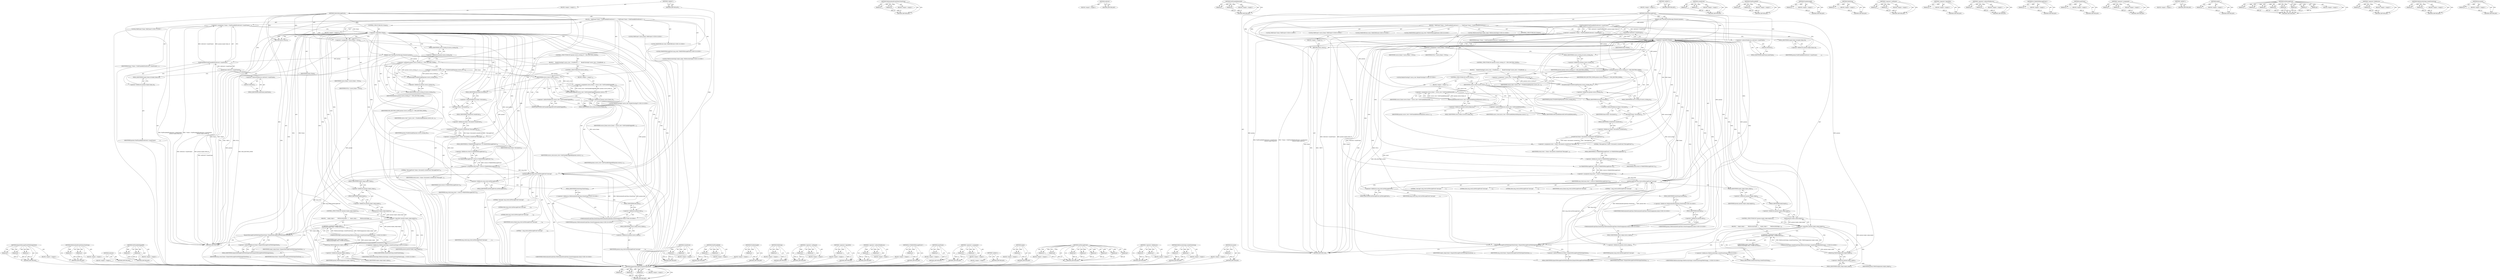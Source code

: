 digraph "document" {
vulnerable_242 [label=<(METHOD,dispatchMessageEventWithOriginCheck)>];
vulnerable_243 [label=<(PARAM,p1)>];
vulnerable_244 [label=<(PARAM,p2)>];
vulnerable_245 [label=<(PARAM,p3)>];
vulnerable_246 [label=<(BLOCK,&lt;empty&gt;,&lt;empty&gt;)>];
vulnerable_247 [label=<(METHOD_RETURN,ANY)>];
vulnerable_224 [label=<(METHOD,WebSerializedScriptValue.fromString)>];
vulnerable_225 [label=<(PARAM,p1)>];
vulnerable_226 [label=<(PARAM,p2)>];
vulnerable_227 [label=<(BLOCK,&lt;empty&gt;,&lt;empty&gt;)>];
vulnerable_228 [label=<(METHOD_RETURN,ANY)>];
vulnerable_174 [label=<(METHOD,webview)>];
vulnerable_175 [label=<(BLOCK,&lt;empty&gt;,&lt;empty&gt;)>];
vulnerable_176 [label=<(METHOD_RETURN,ANY)>];
vulnerable_195 [label=<(METHOD,GetFrameByMappedID)>];
vulnerable_196 [label=<(PARAM,p1)>];
vulnerable_197 [label=<(PARAM,p2)>];
vulnerable_198 [label=<(BLOCK,&lt;empty&gt;,&lt;empty&gt;)>];
vulnerable_199 [label=<(METHOD_RETURN,ANY)>];
vulnerable_6 [label=<(METHOD,&lt;global&gt;)<SUB>1</SUB>>];
vulnerable_7 [label=<(BLOCK,&lt;empty&gt;,&lt;empty&gt;)<SUB>1</SUB>>];
vulnerable_8 [label=<(METHOD,OnPostMessageEvent)<SUB>1</SUB>>];
vulnerable_9 [label=<(PARAM,const ViewMsg_PostMessage_Params&amp; params)<SUB>2</SUB>>];
vulnerable_10 [label=<(BLOCK,{
  WebFrame* frame = FindFrameByID(webview()-&gt;...,{
  WebFrame* frame = FindFrameByID(webview()-&gt;...)<SUB>2</SUB>>];
vulnerable_11 [label="<(LOCAL,WebFrame* frame: WebFrame*)<SUB>3</SUB>>"];
vulnerable_12 [label=<(&lt;operator&gt;.assignment,* frame = FindFrameByID(webview()-&gt;mainFrame(),...)<SUB>3</SUB>>];
vulnerable_13 [label=<(IDENTIFIER,frame,* frame = FindFrameByID(webview()-&gt;mainFrame(),...)<SUB>3</SUB>>];
vulnerable_14 [label=<(FindFrameByID,FindFrameByID(webview()-&gt;mainFrame(),
         ...)<SUB>3</SUB>>];
vulnerable_15 [label=<(mainFrame,webview()-&gt;mainFrame())<SUB>3</SUB>>];
vulnerable_16 [label=<(&lt;operator&gt;.indirectFieldAccess,webview()-&gt;mainFrame)<SUB>3</SUB>>];
vulnerable_17 [label=<(webview,webview())<SUB>3</SUB>>];
vulnerable_18 [label=<(FIELD_IDENTIFIER,mainFrame,mainFrame)<SUB>3</SUB>>];
vulnerable_19 [label=<(&lt;operator&gt;.fieldAccess,params.target_frame_id)<SUB>4</SUB>>];
vulnerable_20 [label=<(IDENTIFIER,params,FindFrameByID(webview()-&gt;mainFrame(),
         ...)<SUB>4</SUB>>];
vulnerable_21 [label=<(FIELD_IDENTIFIER,target_frame_id,target_frame_id)<SUB>4</SUB>>];
vulnerable_22 [label=<(CONTROL_STRUCTURE,IF,if (!frame))<SUB>5</SUB>>];
vulnerable_23 [label=<(&lt;operator&gt;.logicalNot,!frame)<SUB>5</SUB>>];
vulnerable_24 [label=<(IDENTIFIER,frame,!frame)<SUB>5</SUB>>];
vulnerable_25 [label=<(BLOCK,&lt;empty&gt;,&lt;empty&gt;)<SUB>6</SUB>>];
vulnerable_26 [label=<(RETURN,return;,return;)<SUB>6</SUB>>];
vulnerable_27 [label="<(LOCAL,WebFrame* source_frame: WebFrame*)<SUB>8</SUB>>"];
vulnerable_28 [label=<(&lt;operator&gt;.assignment,* source_frame = NULL)<SUB>8</SUB>>];
vulnerable_29 [label=<(IDENTIFIER,source_frame,* source_frame = NULL)<SUB>8</SUB>>];
vulnerable_30 [label=<(IDENTIFIER,NULL,* source_frame = NULL)<SUB>8</SUB>>];
vulnerable_31 [label=<(CONTROL_STRUCTURE,IF,if (params.source_routing_id != MSG_ROUTING_NONE))<SUB>9</SUB>>];
vulnerable_32 [label=<(&lt;operator&gt;.notEquals,params.source_routing_id != MSG_ROUTING_NONE)<SUB>9</SUB>>];
vulnerable_33 [label=<(&lt;operator&gt;.fieldAccess,params.source_routing_id)<SUB>9</SUB>>];
vulnerable_34 [label=<(IDENTIFIER,params,params.source_routing_id != MSG_ROUTING_NONE)<SUB>9</SUB>>];
vulnerable_35 [label=<(FIELD_IDENTIFIER,source_routing_id,source_routing_id)<SUB>9</SUB>>];
vulnerable_36 [label=<(IDENTIFIER,MSG_ROUTING_NONE,params.source_routing_id != MSG_ROUTING_NONE)<SUB>9</SUB>>];
vulnerable_37 [label=<(BLOCK,{
     RenderViewImpl* source_view = FromRoutin...,{
     RenderViewImpl* source_view = FromRoutin...)<SUB>9</SUB>>];
vulnerable_38 [label="<(LOCAL,RenderViewImpl* source_view: RenderViewImpl*)<SUB>10</SUB>>"];
vulnerable_39 [label=<(&lt;operator&gt;.assignment,* source_view = FromRoutingID(params.source_rou...)<SUB>10</SUB>>];
vulnerable_40 [label=<(IDENTIFIER,source_view,* source_view = FromRoutingID(params.source_rou...)<SUB>10</SUB>>];
vulnerable_41 [label=<(FromRoutingID,FromRoutingID(params.source_routing_id))<SUB>10</SUB>>];
vulnerable_42 [label=<(&lt;operator&gt;.fieldAccess,params.source_routing_id)<SUB>10</SUB>>];
vulnerable_43 [label=<(IDENTIFIER,params,FromRoutingID(params.source_routing_id))<SUB>10</SUB>>];
vulnerable_44 [label=<(FIELD_IDENTIFIER,source_routing_id,source_routing_id)<SUB>10</SUB>>];
vulnerable_45 [label=<(CONTROL_STRUCTURE,IF,if (source_view))<SUB>11</SUB>>];
vulnerable_46 [label=<(IDENTIFIER,source_view,if (source_view))<SUB>11</SUB>>];
vulnerable_47 [label=<(BLOCK,&lt;empty&gt;,&lt;empty&gt;)<SUB>12</SUB>>];
vulnerable_48 [label=<(&lt;operator&gt;.assignment,source_frame = source_view-&gt;GetFrameByMappedID(...)<SUB>12</SUB>>];
vulnerable_49 [label=<(IDENTIFIER,source_frame,source_frame = source_view-&gt;GetFrameByMappedID(...)<SUB>12</SUB>>];
vulnerable_50 [label=<(GetFrameByMappedID,source_view-&gt;GetFrameByMappedID(params.source_f...)<SUB>12</SUB>>];
vulnerable_51 [label=<(&lt;operator&gt;.indirectFieldAccess,source_view-&gt;GetFrameByMappedID)<SUB>12</SUB>>];
vulnerable_52 [label=<(IDENTIFIER,source_view,source_view-&gt;GetFrameByMappedID(params.source_f...)<SUB>12</SUB>>];
vulnerable_53 [label=<(FIELD_IDENTIFIER,GetFrameByMappedID,GetFrameByMappedID)<SUB>12</SUB>>];
vulnerable_54 [label=<(&lt;operator&gt;.fieldAccess,params.source_frame_id)<SUB>12</SUB>>];
vulnerable_55 [label=<(IDENTIFIER,params,source_view-&gt;GetFrameByMappedID(params.source_f...)<SUB>12</SUB>>];
vulnerable_56 [label=<(FIELD_IDENTIFIER,source_frame_id,source_frame_id)<SUB>12</SUB>>];
vulnerable_57 [label="<(LOCAL,WebDOMEvent event: WebDOMEvent)<SUB>15</SUB>>"];
vulnerable_58 [label=<(&lt;operator&gt;.assignment,event = frame-&gt;document().createEvent(&quot;MessageE...)<SUB>15</SUB>>];
vulnerable_59 [label=<(IDENTIFIER,event,event = frame-&gt;document().createEvent(&quot;MessageE...)<SUB>15</SUB>>];
vulnerable_60 [label=<(createEvent,frame-&gt;document().createEvent(&quot;MessageEvent&quot;))<SUB>15</SUB>>];
vulnerable_61 [label=<(&lt;operator&gt;.fieldAccess,frame-&gt;document().createEvent)<SUB>15</SUB>>];
vulnerable_62 [label=<(document,frame-&gt;document())<SUB>15</SUB>>];
vulnerable_63 [label=<(&lt;operator&gt;.indirectFieldAccess,frame-&gt;document)<SUB>15</SUB>>];
vulnerable_64 [label=<(IDENTIFIER,frame,frame-&gt;document())<SUB>15</SUB>>];
vulnerable_65 [label=<(FIELD_IDENTIFIER,document,document)<SUB>15</SUB>>];
vulnerable_66 [label=<(FIELD_IDENTIFIER,createEvent,createEvent)<SUB>15</SUB>>];
vulnerable_67 [label=<(LITERAL,&quot;MessageEvent&quot;,frame-&gt;document().createEvent(&quot;MessageEvent&quot;))<SUB>15</SUB>>];
vulnerable_68 [label="<(LOCAL,WebDOMMessageEvent msg_event: WebDOMMessageEvent)<SUB>16</SUB>>"];
vulnerable_69 [label=<(&lt;operator&gt;.assignment,msg_event = event.to&lt;WebDOMMessageEvent&gt;())<SUB>16</SUB>>];
vulnerable_70 [label=<(IDENTIFIER,msg_event,msg_event = event.to&lt;WebDOMMessageEvent&gt;())<SUB>16</SUB>>];
vulnerable_71 [label=<(to&lt;WebDOMMessageEvent&gt;,event.to&lt;WebDOMMessageEvent&gt;())<SUB>16</SUB>>];
vulnerable_72 [label=<(&lt;operator&gt;.fieldAccess,event.to&lt;WebDOMMessageEvent&gt;)<SUB>16</SUB>>];
vulnerable_73 [label=<(IDENTIFIER,event,event.to&lt;WebDOMMessageEvent&gt;())<SUB>16</SUB>>];
vulnerable_74 [label=<(FIELD_IDENTIFIER,to&lt;WebDOMMessageEvent&gt;,to&lt;WebDOMMessageEvent&gt;)<SUB>16</SUB>>];
vulnerable_75 [label=<(initMessageEvent,msg_event.initMessageEvent(&quot;message&quot;,
         ...)<SUB>17</SUB>>];
vulnerable_76 [label=<(&lt;operator&gt;.fieldAccess,msg_event.initMessageEvent)<SUB>17</SUB>>];
vulnerable_77 [label=<(IDENTIFIER,msg_event,msg_event.initMessageEvent(&quot;message&quot;,
         ...)<SUB>17</SUB>>];
vulnerable_78 [label=<(FIELD_IDENTIFIER,initMessageEvent,initMessageEvent)<SUB>17</SUB>>];
vulnerable_79 [label=<(LITERAL,&quot;message&quot;,msg_event.initMessageEvent(&quot;message&quot;,
         ...)<SUB>17</SUB>>];
vulnerable_80 [label=<(LITERAL,false,msg_event.initMessageEvent(&quot;message&quot;,
         ...)<SUB>18</SUB>>];
vulnerable_81 [label=<(LITERAL,false,msg_event.initMessageEvent(&quot;message&quot;,
         ...)<SUB>18</SUB>>];
vulnerable_82 [label="<(WebSerializedScriptValue.fromString,WebSerializedScriptValue::fromString(params.data))<SUB>19</SUB>>"];
vulnerable_83 [label="<(&lt;operator&gt;.fieldAccess,WebSerializedScriptValue::fromString)<SUB>19</SUB>>"];
vulnerable_84 [label="<(IDENTIFIER,WebSerializedScriptValue,WebSerializedScriptValue::fromString(params.data))<SUB>19</SUB>>"];
vulnerable_85 [label=<(FIELD_IDENTIFIER,fromString,fromString)<SUB>19</SUB>>];
vulnerable_86 [label=<(&lt;operator&gt;.fieldAccess,params.data)<SUB>19</SUB>>];
vulnerable_87 [label="<(IDENTIFIER,params,WebSerializedScriptValue::fromString(params.data))<SUB>19</SUB>>"];
vulnerable_88 [label=<(FIELD_IDENTIFIER,data,data)<SUB>19</SUB>>];
vulnerable_89 [label=<(&lt;operator&gt;.fieldAccess,params.source_origin)<SUB>20</SUB>>];
vulnerable_90 [label=<(IDENTIFIER,params,msg_event.initMessageEvent(&quot;message&quot;,
         ...)<SUB>20</SUB>>];
vulnerable_91 [label=<(FIELD_IDENTIFIER,source_origin,source_origin)<SUB>20</SUB>>];
vulnerable_92 [label=<(IDENTIFIER,source_frame,msg_event.initMessageEvent(&quot;message&quot;,
         ...)<SUB>20</SUB>>];
vulnerable_93 [label=<(LITERAL,&quot;&quot;,msg_event.initMessageEvent(&quot;message&quot;,
         ...)<SUB>20</SUB>>];
vulnerable_94 [label="<(LOCAL,WebSecurityOrigin target_origin: WebSecurityOrigin)<SUB>22</SUB>>"];
vulnerable_95 [label=<(CONTROL_STRUCTURE,IF,if (!params.target_origin.empty()))<SUB>23</SUB>>];
vulnerable_96 [label=<(&lt;operator&gt;.logicalNot,!params.target_origin.empty())<SUB>23</SUB>>];
vulnerable_97 [label=<(empty,params.target_origin.empty())<SUB>23</SUB>>];
vulnerable_98 [label=<(&lt;operator&gt;.fieldAccess,params.target_origin.empty)<SUB>23</SUB>>];
vulnerable_99 [label=<(&lt;operator&gt;.fieldAccess,params.target_origin)<SUB>23</SUB>>];
vulnerable_100 [label=<(IDENTIFIER,params,params.target_origin.empty())<SUB>23</SUB>>];
vulnerable_101 [label=<(FIELD_IDENTIFIER,target_origin,target_origin)<SUB>23</SUB>>];
vulnerable_102 [label=<(FIELD_IDENTIFIER,empty,empty)<SUB>23</SUB>>];
vulnerable_103 [label=<(BLOCK,{
    target_origin =
        WebSecurityOrigin...,{
    target_origin =
        WebSecurityOrigin...)<SUB>23</SUB>>];
vulnerable_104 [label="<(&lt;operator&gt;.assignment,target_origin =
        WebSecurityOrigin::crea...)<SUB>24</SUB>>"];
vulnerable_105 [label="<(IDENTIFIER,target_origin,target_origin =
        WebSecurityOrigin::crea...)<SUB>24</SUB>>"];
vulnerable_106 [label="<(WebSecurityOrigin.createFromString,WebSecurityOrigin::createFromString(WebString(p...)<SUB>25</SUB>>"];
vulnerable_107 [label="<(&lt;operator&gt;.fieldAccess,WebSecurityOrigin::createFromString)<SUB>25</SUB>>"];
vulnerable_108 [label="<(IDENTIFIER,WebSecurityOrigin,WebSecurityOrigin::createFromString(WebString(p...)<SUB>25</SUB>>"];
vulnerable_109 [label=<(FIELD_IDENTIFIER,createFromString,createFromString)<SUB>25</SUB>>];
vulnerable_110 [label=<(WebString,WebString(params.target_origin))<SUB>25</SUB>>];
vulnerable_111 [label=<(&lt;operator&gt;.fieldAccess,params.target_origin)<SUB>25</SUB>>];
vulnerable_112 [label=<(IDENTIFIER,params,WebString(params.target_origin))<SUB>25</SUB>>];
vulnerable_113 [label=<(FIELD_IDENTIFIER,target_origin,target_origin)<SUB>25</SUB>>];
vulnerable_114 [label=<(dispatchMessageEventWithOriginCheck,frame-&gt;dispatchMessageEventWithOriginCheck(targ...)<SUB>27</SUB>>];
vulnerable_115 [label=<(&lt;operator&gt;.indirectFieldAccess,frame-&gt;dispatchMessageEventWithOriginCheck)<SUB>27</SUB>>];
vulnerable_116 [label=<(IDENTIFIER,frame,frame-&gt;dispatchMessageEventWithOriginCheck(targ...)<SUB>27</SUB>>];
vulnerable_117 [label=<(FIELD_IDENTIFIER,dispatchMessageEventWithOriginCheck,dispatchMessageEventWithOriginCheck)<SUB>27</SUB>>];
vulnerable_118 [label=<(IDENTIFIER,target_origin,frame-&gt;dispatchMessageEventWithOriginCheck(targ...)<SUB>27</SUB>>];
vulnerable_119 [label=<(IDENTIFIER,msg_event,frame-&gt;dispatchMessageEventWithOriginCheck(targ...)<SUB>27</SUB>>];
vulnerable_120 [label=<(METHOD_RETURN,void)<SUB>1</SUB>>];
vulnerable_122 [label=<(METHOD_RETURN,ANY)<SUB>1</SUB>>];
vulnerable_200 [label=<(METHOD,createEvent)>];
vulnerable_201 [label=<(PARAM,p1)>];
vulnerable_202 [label=<(PARAM,p2)>];
vulnerable_203 [label=<(BLOCK,&lt;empty&gt;,&lt;empty&gt;)>];
vulnerable_204 [label=<(METHOD_RETURN,ANY)>];
vulnerable_160 [label=<(METHOD,FindFrameByID)>];
vulnerable_161 [label=<(PARAM,p1)>];
vulnerable_162 [label=<(PARAM,p2)>];
vulnerable_163 [label=<(BLOCK,&lt;empty&gt;,&lt;empty&gt;)>];
vulnerable_164 [label=<(METHOD_RETURN,ANY)>];
vulnerable_191 [label=<(METHOD,FromRoutingID)>];
vulnerable_192 [label=<(PARAM,p1)>];
vulnerable_193 [label=<(BLOCK,&lt;empty&gt;,&lt;empty&gt;)>];
vulnerable_194 [label=<(METHOD_RETURN,ANY)>];
vulnerable_238 [label=<(METHOD,WebString)>];
vulnerable_239 [label=<(PARAM,p1)>];
vulnerable_240 [label=<(BLOCK,&lt;empty&gt;,&lt;empty&gt;)>];
vulnerable_241 [label=<(METHOD_RETURN,ANY)>];
vulnerable_186 [label=<(METHOD,&lt;operator&gt;.notEquals)>];
vulnerable_187 [label=<(PARAM,p1)>];
vulnerable_188 [label=<(PARAM,p2)>];
vulnerable_189 [label=<(BLOCK,&lt;empty&gt;,&lt;empty&gt;)>];
vulnerable_190 [label=<(METHOD_RETURN,ANY)>];
vulnerable_182 [label=<(METHOD,&lt;operator&gt;.logicalNot)>];
vulnerable_183 [label=<(PARAM,p1)>];
vulnerable_184 [label=<(BLOCK,&lt;empty&gt;,&lt;empty&gt;)>];
vulnerable_185 [label=<(METHOD_RETURN,ANY)>];
vulnerable_169 [label=<(METHOD,&lt;operator&gt;.indirectFieldAccess)>];
vulnerable_170 [label=<(PARAM,p1)>];
vulnerable_171 [label=<(PARAM,p2)>];
vulnerable_172 [label=<(BLOCK,&lt;empty&gt;,&lt;empty&gt;)>];
vulnerable_173 [label=<(METHOD_RETURN,ANY)>];
vulnerable_209 [label=<(METHOD,to&lt;WebDOMMessageEvent&gt;)>];
vulnerable_210 [label=<(PARAM,p1)>];
vulnerable_211 [label=<(BLOCK,&lt;empty&gt;,&lt;empty&gt;)>];
vulnerable_212 [label=<(METHOD_RETURN,ANY)>];
vulnerable_165 [label=<(METHOD,mainFrame)>];
vulnerable_166 [label=<(PARAM,p1)>];
vulnerable_167 [label=<(BLOCK,&lt;empty&gt;,&lt;empty&gt;)>];
vulnerable_168 [label=<(METHOD_RETURN,ANY)>];
vulnerable_155 [label=<(METHOD,&lt;operator&gt;.assignment)>];
vulnerable_156 [label=<(PARAM,p1)>];
vulnerable_157 [label=<(PARAM,p2)>];
vulnerable_158 [label=<(BLOCK,&lt;empty&gt;,&lt;empty&gt;)>];
vulnerable_159 [label=<(METHOD_RETURN,ANY)>];
vulnerable_149 [label=<(METHOD,&lt;global&gt;)<SUB>1</SUB>>];
vulnerable_150 [label=<(BLOCK,&lt;empty&gt;,&lt;empty&gt;)>];
vulnerable_151 [label=<(METHOD_RETURN,ANY)>];
vulnerable_229 [label=<(METHOD,empty)>];
vulnerable_230 [label=<(PARAM,p1)>];
vulnerable_231 [label=<(BLOCK,&lt;empty&gt;,&lt;empty&gt;)>];
vulnerable_232 [label=<(METHOD_RETURN,ANY)>];
vulnerable_213 [label=<(METHOD,initMessageEvent)>];
vulnerable_214 [label=<(PARAM,p1)>];
vulnerable_215 [label=<(PARAM,p2)>];
vulnerable_216 [label=<(PARAM,p3)>];
vulnerable_217 [label=<(PARAM,p4)>];
vulnerable_218 [label=<(PARAM,p5)>];
vulnerable_219 [label=<(PARAM,p6)>];
vulnerable_220 [label=<(PARAM,p7)>];
vulnerable_221 [label=<(PARAM,p8)>];
vulnerable_222 [label=<(BLOCK,&lt;empty&gt;,&lt;empty&gt;)>];
vulnerable_223 [label=<(METHOD_RETURN,ANY)>];
vulnerable_177 [label=<(METHOD,&lt;operator&gt;.fieldAccess)>];
vulnerable_178 [label=<(PARAM,p1)>];
vulnerable_179 [label=<(PARAM,p2)>];
vulnerable_180 [label=<(BLOCK,&lt;empty&gt;,&lt;empty&gt;)>];
vulnerable_181 [label=<(METHOD_RETURN,ANY)>];
vulnerable_233 [label=<(METHOD,WebSecurityOrigin.createFromString)>];
vulnerable_234 [label=<(PARAM,p1)>];
vulnerable_235 [label=<(PARAM,p2)>];
vulnerable_236 [label=<(BLOCK,&lt;empty&gt;,&lt;empty&gt;)>];
vulnerable_237 [label=<(METHOD_RETURN,ANY)>];
vulnerable_205 [label=<(METHOD,document)>];
vulnerable_206 [label=<(PARAM,p1)>];
vulnerable_207 [label=<(BLOCK,&lt;empty&gt;,&lt;empty&gt;)>];
vulnerable_208 [label=<(METHOD_RETURN,ANY)>];
fixed_242 [label=<(METHOD,dispatchMessageEventWithOriginCheck)>];
fixed_243 [label=<(PARAM,p1)>];
fixed_244 [label=<(PARAM,p2)>];
fixed_245 [label=<(PARAM,p3)>];
fixed_246 [label=<(BLOCK,&lt;empty&gt;,&lt;empty&gt;)>];
fixed_247 [label=<(METHOD_RETURN,ANY)>];
fixed_224 [label=<(METHOD,WebSerializedScriptValue.fromString)>];
fixed_225 [label=<(PARAM,p1)>];
fixed_226 [label=<(PARAM,p2)>];
fixed_227 [label=<(BLOCK,&lt;empty&gt;,&lt;empty&gt;)>];
fixed_228 [label=<(METHOD_RETURN,ANY)>];
fixed_174 [label=<(METHOD,webview)>];
fixed_175 [label=<(BLOCK,&lt;empty&gt;,&lt;empty&gt;)>];
fixed_176 [label=<(METHOD_RETURN,ANY)>];
fixed_195 [label=<(METHOD,GetFrameByRemoteID)>];
fixed_196 [label=<(PARAM,p1)>];
fixed_197 [label=<(PARAM,p2)>];
fixed_198 [label=<(BLOCK,&lt;empty&gt;,&lt;empty&gt;)>];
fixed_199 [label=<(METHOD_RETURN,ANY)>];
fixed_6 [label=<(METHOD,&lt;global&gt;)<SUB>1</SUB>>];
fixed_7 [label=<(BLOCK,&lt;empty&gt;,&lt;empty&gt;)<SUB>1</SUB>>];
fixed_8 [label=<(METHOD,OnPostMessageEvent)<SUB>1</SUB>>];
fixed_9 [label=<(PARAM,const ViewMsg_PostMessage_Params&amp; params)<SUB>2</SUB>>];
fixed_10 [label=<(BLOCK,{
  WebFrame* frame = FindFrameByID(webview()-&gt;...,{
  WebFrame* frame = FindFrameByID(webview()-&gt;...)<SUB>2</SUB>>];
fixed_11 [label="<(LOCAL,WebFrame* frame: WebFrame*)<SUB>3</SUB>>"];
fixed_12 [label=<(&lt;operator&gt;.assignment,* frame = FindFrameByID(webview()-&gt;mainFrame(),...)<SUB>3</SUB>>];
fixed_13 [label=<(IDENTIFIER,frame,* frame = FindFrameByID(webview()-&gt;mainFrame(),...)<SUB>3</SUB>>];
fixed_14 [label=<(FindFrameByID,FindFrameByID(webview()-&gt;mainFrame(),
         ...)<SUB>3</SUB>>];
fixed_15 [label=<(mainFrame,webview()-&gt;mainFrame())<SUB>3</SUB>>];
fixed_16 [label=<(&lt;operator&gt;.indirectFieldAccess,webview()-&gt;mainFrame)<SUB>3</SUB>>];
fixed_17 [label=<(webview,webview())<SUB>3</SUB>>];
fixed_18 [label=<(FIELD_IDENTIFIER,mainFrame,mainFrame)<SUB>3</SUB>>];
fixed_19 [label=<(&lt;operator&gt;.fieldAccess,params.target_frame_id)<SUB>4</SUB>>];
fixed_20 [label=<(IDENTIFIER,params,FindFrameByID(webview()-&gt;mainFrame(),
         ...)<SUB>4</SUB>>];
fixed_21 [label=<(FIELD_IDENTIFIER,target_frame_id,target_frame_id)<SUB>4</SUB>>];
fixed_22 [label=<(CONTROL_STRUCTURE,IF,if (!frame))<SUB>5</SUB>>];
fixed_23 [label=<(&lt;operator&gt;.logicalNot,!frame)<SUB>5</SUB>>];
fixed_24 [label=<(IDENTIFIER,frame,!frame)<SUB>5</SUB>>];
fixed_25 [label=<(BLOCK,&lt;empty&gt;,&lt;empty&gt;)<SUB>6</SUB>>];
fixed_26 [label=<(RETURN,return;,return;)<SUB>6</SUB>>];
fixed_27 [label="<(LOCAL,WebFrame* source_frame: WebFrame*)<SUB>8</SUB>>"];
fixed_28 [label=<(&lt;operator&gt;.assignment,* source_frame = NULL)<SUB>8</SUB>>];
fixed_29 [label=<(IDENTIFIER,source_frame,* source_frame = NULL)<SUB>8</SUB>>];
fixed_30 [label=<(IDENTIFIER,NULL,* source_frame = NULL)<SUB>8</SUB>>];
fixed_31 [label=<(CONTROL_STRUCTURE,IF,if (params.source_routing_id != MSG_ROUTING_NONE))<SUB>9</SUB>>];
fixed_32 [label=<(&lt;operator&gt;.notEquals,params.source_routing_id != MSG_ROUTING_NONE)<SUB>9</SUB>>];
fixed_33 [label=<(&lt;operator&gt;.fieldAccess,params.source_routing_id)<SUB>9</SUB>>];
fixed_34 [label=<(IDENTIFIER,params,params.source_routing_id != MSG_ROUTING_NONE)<SUB>9</SUB>>];
fixed_35 [label=<(FIELD_IDENTIFIER,source_routing_id,source_routing_id)<SUB>9</SUB>>];
fixed_36 [label=<(IDENTIFIER,MSG_ROUTING_NONE,params.source_routing_id != MSG_ROUTING_NONE)<SUB>9</SUB>>];
fixed_37 [label=<(BLOCK,{
     RenderViewImpl* source_view = FromRoutin...,{
     RenderViewImpl* source_view = FromRoutin...)<SUB>9</SUB>>];
fixed_38 [label="<(LOCAL,RenderViewImpl* source_view: RenderViewImpl*)<SUB>10</SUB>>"];
fixed_39 [label=<(&lt;operator&gt;.assignment,* source_view = FromRoutingID(params.source_rou...)<SUB>10</SUB>>];
fixed_40 [label=<(IDENTIFIER,source_view,* source_view = FromRoutingID(params.source_rou...)<SUB>10</SUB>>];
fixed_41 [label=<(FromRoutingID,FromRoutingID(params.source_routing_id))<SUB>10</SUB>>];
fixed_42 [label=<(&lt;operator&gt;.fieldAccess,params.source_routing_id)<SUB>10</SUB>>];
fixed_43 [label=<(IDENTIFIER,params,FromRoutingID(params.source_routing_id))<SUB>10</SUB>>];
fixed_44 [label=<(FIELD_IDENTIFIER,source_routing_id,source_routing_id)<SUB>10</SUB>>];
fixed_45 [label=<(CONTROL_STRUCTURE,IF,if (source_view))<SUB>11</SUB>>];
fixed_46 [label=<(IDENTIFIER,source_view,if (source_view))<SUB>11</SUB>>];
fixed_47 [label=<(BLOCK,&lt;empty&gt;,&lt;empty&gt;)<SUB>12</SUB>>];
fixed_48 [label=<(&lt;operator&gt;.assignment,source_frame = source_view-&gt;GetFrameByRemoteID(...)<SUB>12</SUB>>];
fixed_49 [label=<(IDENTIFIER,source_frame,source_frame = source_view-&gt;GetFrameByRemoteID(...)<SUB>12</SUB>>];
fixed_50 [label=<(GetFrameByRemoteID,source_view-&gt;GetFrameByRemoteID(params.source_f...)<SUB>12</SUB>>];
fixed_51 [label=<(&lt;operator&gt;.indirectFieldAccess,source_view-&gt;GetFrameByRemoteID)<SUB>12</SUB>>];
fixed_52 [label=<(IDENTIFIER,source_view,source_view-&gt;GetFrameByRemoteID(params.source_f...)<SUB>12</SUB>>];
fixed_53 [label=<(FIELD_IDENTIFIER,GetFrameByRemoteID,GetFrameByRemoteID)<SUB>12</SUB>>];
fixed_54 [label=<(&lt;operator&gt;.fieldAccess,params.source_frame_id)<SUB>12</SUB>>];
fixed_55 [label=<(IDENTIFIER,params,source_view-&gt;GetFrameByRemoteID(params.source_f...)<SUB>12</SUB>>];
fixed_56 [label=<(FIELD_IDENTIFIER,source_frame_id,source_frame_id)<SUB>12</SUB>>];
fixed_57 [label="<(LOCAL,WebDOMEvent event: WebDOMEvent)<SUB>15</SUB>>"];
fixed_58 [label=<(&lt;operator&gt;.assignment,event = frame-&gt;document().createEvent(&quot;MessageE...)<SUB>15</SUB>>];
fixed_59 [label=<(IDENTIFIER,event,event = frame-&gt;document().createEvent(&quot;MessageE...)<SUB>15</SUB>>];
fixed_60 [label=<(createEvent,frame-&gt;document().createEvent(&quot;MessageEvent&quot;))<SUB>15</SUB>>];
fixed_61 [label=<(&lt;operator&gt;.fieldAccess,frame-&gt;document().createEvent)<SUB>15</SUB>>];
fixed_62 [label=<(document,frame-&gt;document())<SUB>15</SUB>>];
fixed_63 [label=<(&lt;operator&gt;.indirectFieldAccess,frame-&gt;document)<SUB>15</SUB>>];
fixed_64 [label=<(IDENTIFIER,frame,frame-&gt;document())<SUB>15</SUB>>];
fixed_65 [label=<(FIELD_IDENTIFIER,document,document)<SUB>15</SUB>>];
fixed_66 [label=<(FIELD_IDENTIFIER,createEvent,createEvent)<SUB>15</SUB>>];
fixed_67 [label=<(LITERAL,&quot;MessageEvent&quot;,frame-&gt;document().createEvent(&quot;MessageEvent&quot;))<SUB>15</SUB>>];
fixed_68 [label="<(LOCAL,WebDOMMessageEvent msg_event: WebDOMMessageEvent)<SUB>16</SUB>>"];
fixed_69 [label=<(&lt;operator&gt;.assignment,msg_event = event.to&lt;WebDOMMessageEvent&gt;())<SUB>16</SUB>>];
fixed_70 [label=<(IDENTIFIER,msg_event,msg_event = event.to&lt;WebDOMMessageEvent&gt;())<SUB>16</SUB>>];
fixed_71 [label=<(to&lt;WebDOMMessageEvent&gt;,event.to&lt;WebDOMMessageEvent&gt;())<SUB>16</SUB>>];
fixed_72 [label=<(&lt;operator&gt;.fieldAccess,event.to&lt;WebDOMMessageEvent&gt;)<SUB>16</SUB>>];
fixed_73 [label=<(IDENTIFIER,event,event.to&lt;WebDOMMessageEvent&gt;())<SUB>16</SUB>>];
fixed_74 [label=<(FIELD_IDENTIFIER,to&lt;WebDOMMessageEvent&gt;,to&lt;WebDOMMessageEvent&gt;)<SUB>16</SUB>>];
fixed_75 [label=<(initMessageEvent,msg_event.initMessageEvent(&quot;message&quot;,
         ...)<SUB>17</SUB>>];
fixed_76 [label=<(&lt;operator&gt;.fieldAccess,msg_event.initMessageEvent)<SUB>17</SUB>>];
fixed_77 [label=<(IDENTIFIER,msg_event,msg_event.initMessageEvent(&quot;message&quot;,
         ...)<SUB>17</SUB>>];
fixed_78 [label=<(FIELD_IDENTIFIER,initMessageEvent,initMessageEvent)<SUB>17</SUB>>];
fixed_79 [label=<(LITERAL,&quot;message&quot;,msg_event.initMessageEvent(&quot;message&quot;,
         ...)<SUB>17</SUB>>];
fixed_80 [label=<(LITERAL,false,msg_event.initMessageEvent(&quot;message&quot;,
         ...)<SUB>18</SUB>>];
fixed_81 [label=<(LITERAL,false,msg_event.initMessageEvent(&quot;message&quot;,
         ...)<SUB>18</SUB>>];
fixed_82 [label="<(WebSerializedScriptValue.fromString,WebSerializedScriptValue::fromString(params.data))<SUB>19</SUB>>"];
fixed_83 [label="<(&lt;operator&gt;.fieldAccess,WebSerializedScriptValue::fromString)<SUB>19</SUB>>"];
fixed_84 [label="<(IDENTIFIER,WebSerializedScriptValue,WebSerializedScriptValue::fromString(params.data))<SUB>19</SUB>>"];
fixed_85 [label=<(FIELD_IDENTIFIER,fromString,fromString)<SUB>19</SUB>>];
fixed_86 [label=<(&lt;operator&gt;.fieldAccess,params.data)<SUB>19</SUB>>];
fixed_87 [label="<(IDENTIFIER,params,WebSerializedScriptValue::fromString(params.data))<SUB>19</SUB>>"];
fixed_88 [label=<(FIELD_IDENTIFIER,data,data)<SUB>19</SUB>>];
fixed_89 [label=<(&lt;operator&gt;.fieldAccess,params.source_origin)<SUB>20</SUB>>];
fixed_90 [label=<(IDENTIFIER,params,msg_event.initMessageEvent(&quot;message&quot;,
         ...)<SUB>20</SUB>>];
fixed_91 [label=<(FIELD_IDENTIFIER,source_origin,source_origin)<SUB>20</SUB>>];
fixed_92 [label=<(IDENTIFIER,source_frame,msg_event.initMessageEvent(&quot;message&quot;,
         ...)<SUB>20</SUB>>];
fixed_93 [label=<(LITERAL,&quot;&quot;,msg_event.initMessageEvent(&quot;message&quot;,
         ...)<SUB>20</SUB>>];
fixed_94 [label="<(LOCAL,WebSecurityOrigin target_origin: WebSecurityOrigin)<SUB>22</SUB>>"];
fixed_95 [label=<(CONTROL_STRUCTURE,IF,if (!params.target_origin.empty()))<SUB>23</SUB>>];
fixed_96 [label=<(&lt;operator&gt;.logicalNot,!params.target_origin.empty())<SUB>23</SUB>>];
fixed_97 [label=<(empty,params.target_origin.empty())<SUB>23</SUB>>];
fixed_98 [label=<(&lt;operator&gt;.fieldAccess,params.target_origin.empty)<SUB>23</SUB>>];
fixed_99 [label=<(&lt;operator&gt;.fieldAccess,params.target_origin)<SUB>23</SUB>>];
fixed_100 [label=<(IDENTIFIER,params,params.target_origin.empty())<SUB>23</SUB>>];
fixed_101 [label=<(FIELD_IDENTIFIER,target_origin,target_origin)<SUB>23</SUB>>];
fixed_102 [label=<(FIELD_IDENTIFIER,empty,empty)<SUB>23</SUB>>];
fixed_103 [label=<(BLOCK,{
    target_origin =
        WebSecurityOrigin...,{
    target_origin =
        WebSecurityOrigin...)<SUB>23</SUB>>];
fixed_104 [label="<(&lt;operator&gt;.assignment,target_origin =
        WebSecurityOrigin::crea...)<SUB>24</SUB>>"];
fixed_105 [label="<(IDENTIFIER,target_origin,target_origin =
        WebSecurityOrigin::crea...)<SUB>24</SUB>>"];
fixed_106 [label="<(WebSecurityOrigin.createFromString,WebSecurityOrigin::createFromString(WebString(p...)<SUB>25</SUB>>"];
fixed_107 [label="<(&lt;operator&gt;.fieldAccess,WebSecurityOrigin::createFromString)<SUB>25</SUB>>"];
fixed_108 [label="<(IDENTIFIER,WebSecurityOrigin,WebSecurityOrigin::createFromString(WebString(p...)<SUB>25</SUB>>"];
fixed_109 [label=<(FIELD_IDENTIFIER,createFromString,createFromString)<SUB>25</SUB>>];
fixed_110 [label=<(WebString,WebString(params.target_origin))<SUB>25</SUB>>];
fixed_111 [label=<(&lt;operator&gt;.fieldAccess,params.target_origin)<SUB>25</SUB>>];
fixed_112 [label=<(IDENTIFIER,params,WebString(params.target_origin))<SUB>25</SUB>>];
fixed_113 [label=<(FIELD_IDENTIFIER,target_origin,target_origin)<SUB>25</SUB>>];
fixed_114 [label=<(dispatchMessageEventWithOriginCheck,frame-&gt;dispatchMessageEventWithOriginCheck(targ...)<SUB>27</SUB>>];
fixed_115 [label=<(&lt;operator&gt;.indirectFieldAccess,frame-&gt;dispatchMessageEventWithOriginCheck)<SUB>27</SUB>>];
fixed_116 [label=<(IDENTIFIER,frame,frame-&gt;dispatchMessageEventWithOriginCheck(targ...)<SUB>27</SUB>>];
fixed_117 [label=<(FIELD_IDENTIFIER,dispatchMessageEventWithOriginCheck,dispatchMessageEventWithOriginCheck)<SUB>27</SUB>>];
fixed_118 [label=<(IDENTIFIER,target_origin,frame-&gt;dispatchMessageEventWithOriginCheck(targ...)<SUB>27</SUB>>];
fixed_119 [label=<(IDENTIFIER,msg_event,frame-&gt;dispatchMessageEventWithOriginCheck(targ...)<SUB>27</SUB>>];
fixed_120 [label=<(METHOD_RETURN,void)<SUB>1</SUB>>];
fixed_122 [label=<(METHOD_RETURN,ANY)<SUB>1</SUB>>];
fixed_200 [label=<(METHOD,createEvent)>];
fixed_201 [label=<(PARAM,p1)>];
fixed_202 [label=<(PARAM,p2)>];
fixed_203 [label=<(BLOCK,&lt;empty&gt;,&lt;empty&gt;)>];
fixed_204 [label=<(METHOD_RETURN,ANY)>];
fixed_160 [label=<(METHOD,FindFrameByID)>];
fixed_161 [label=<(PARAM,p1)>];
fixed_162 [label=<(PARAM,p2)>];
fixed_163 [label=<(BLOCK,&lt;empty&gt;,&lt;empty&gt;)>];
fixed_164 [label=<(METHOD_RETURN,ANY)>];
fixed_191 [label=<(METHOD,FromRoutingID)>];
fixed_192 [label=<(PARAM,p1)>];
fixed_193 [label=<(BLOCK,&lt;empty&gt;,&lt;empty&gt;)>];
fixed_194 [label=<(METHOD_RETURN,ANY)>];
fixed_238 [label=<(METHOD,WebString)>];
fixed_239 [label=<(PARAM,p1)>];
fixed_240 [label=<(BLOCK,&lt;empty&gt;,&lt;empty&gt;)>];
fixed_241 [label=<(METHOD_RETURN,ANY)>];
fixed_186 [label=<(METHOD,&lt;operator&gt;.notEquals)>];
fixed_187 [label=<(PARAM,p1)>];
fixed_188 [label=<(PARAM,p2)>];
fixed_189 [label=<(BLOCK,&lt;empty&gt;,&lt;empty&gt;)>];
fixed_190 [label=<(METHOD_RETURN,ANY)>];
fixed_182 [label=<(METHOD,&lt;operator&gt;.logicalNot)>];
fixed_183 [label=<(PARAM,p1)>];
fixed_184 [label=<(BLOCK,&lt;empty&gt;,&lt;empty&gt;)>];
fixed_185 [label=<(METHOD_RETURN,ANY)>];
fixed_169 [label=<(METHOD,&lt;operator&gt;.indirectFieldAccess)>];
fixed_170 [label=<(PARAM,p1)>];
fixed_171 [label=<(PARAM,p2)>];
fixed_172 [label=<(BLOCK,&lt;empty&gt;,&lt;empty&gt;)>];
fixed_173 [label=<(METHOD_RETURN,ANY)>];
fixed_209 [label=<(METHOD,to&lt;WebDOMMessageEvent&gt;)>];
fixed_210 [label=<(PARAM,p1)>];
fixed_211 [label=<(BLOCK,&lt;empty&gt;,&lt;empty&gt;)>];
fixed_212 [label=<(METHOD_RETURN,ANY)>];
fixed_165 [label=<(METHOD,mainFrame)>];
fixed_166 [label=<(PARAM,p1)>];
fixed_167 [label=<(BLOCK,&lt;empty&gt;,&lt;empty&gt;)>];
fixed_168 [label=<(METHOD_RETURN,ANY)>];
fixed_155 [label=<(METHOD,&lt;operator&gt;.assignment)>];
fixed_156 [label=<(PARAM,p1)>];
fixed_157 [label=<(PARAM,p2)>];
fixed_158 [label=<(BLOCK,&lt;empty&gt;,&lt;empty&gt;)>];
fixed_159 [label=<(METHOD_RETURN,ANY)>];
fixed_149 [label=<(METHOD,&lt;global&gt;)<SUB>1</SUB>>];
fixed_150 [label=<(BLOCK,&lt;empty&gt;,&lt;empty&gt;)>];
fixed_151 [label=<(METHOD_RETURN,ANY)>];
fixed_229 [label=<(METHOD,empty)>];
fixed_230 [label=<(PARAM,p1)>];
fixed_231 [label=<(BLOCK,&lt;empty&gt;,&lt;empty&gt;)>];
fixed_232 [label=<(METHOD_RETURN,ANY)>];
fixed_213 [label=<(METHOD,initMessageEvent)>];
fixed_214 [label=<(PARAM,p1)>];
fixed_215 [label=<(PARAM,p2)>];
fixed_216 [label=<(PARAM,p3)>];
fixed_217 [label=<(PARAM,p4)>];
fixed_218 [label=<(PARAM,p5)>];
fixed_219 [label=<(PARAM,p6)>];
fixed_220 [label=<(PARAM,p7)>];
fixed_221 [label=<(PARAM,p8)>];
fixed_222 [label=<(BLOCK,&lt;empty&gt;,&lt;empty&gt;)>];
fixed_223 [label=<(METHOD_RETURN,ANY)>];
fixed_177 [label=<(METHOD,&lt;operator&gt;.fieldAccess)>];
fixed_178 [label=<(PARAM,p1)>];
fixed_179 [label=<(PARAM,p2)>];
fixed_180 [label=<(BLOCK,&lt;empty&gt;,&lt;empty&gt;)>];
fixed_181 [label=<(METHOD_RETURN,ANY)>];
fixed_233 [label=<(METHOD,WebSecurityOrigin.createFromString)>];
fixed_234 [label=<(PARAM,p1)>];
fixed_235 [label=<(PARAM,p2)>];
fixed_236 [label=<(BLOCK,&lt;empty&gt;,&lt;empty&gt;)>];
fixed_237 [label=<(METHOD_RETURN,ANY)>];
fixed_205 [label=<(METHOD,document)>];
fixed_206 [label=<(PARAM,p1)>];
fixed_207 [label=<(BLOCK,&lt;empty&gt;,&lt;empty&gt;)>];
fixed_208 [label=<(METHOD_RETURN,ANY)>];
vulnerable_242 -> vulnerable_243  [key=0, label="AST: "];
vulnerable_242 -> vulnerable_243  [key=1, label="DDG: "];
vulnerable_242 -> vulnerable_246  [key=0, label="AST: "];
vulnerable_242 -> vulnerable_244  [key=0, label="AST: "];
vulnerable_242 -> vulnerable_244  [key=1, label="DDG: "];
vulnerable_242 -> vulnerable_247  [key=0, label="AST: "];
vulnerable_242 -> vulnerable_247  [key=1, label="CFG: "];
vulnerable_242 -> vulnerable_245  [key=0, label="AST: "];
vulnerable_242 -> vulnerable_245  [key=1, label="DDG: "];
vulnerable_243 -> vulnerable_247  [key=0, label="DDG: p1"];
vulnerable_244 -> vulnerable_247  [key=0, label="DDG: p2"];
vulnerable_245 -> vulnerable_247  [key=0, label="DDG: p3"];
vulnerable_246 -> fixed_242  [key=0];
vulnerable_247 -> fixed_242  [key=0];
vulnerable_224 -> vulnerable_225  [key=0, label="AST: "];
vulnerable_224 -> vulnerable_225  [key=1, label="DDG: "];
vulnerable_224 -> vulnerable_227  [key=0, label="AST: "];
vulnerable_224 -> vulnerable_226  [key=0, label="AST: "];
vulnerable_224 -> vulnerable_226  [key=1, label="DDG: "];
vulnerable_224 -> vulnerable_228  [key=0, label="AST: "];
vulnerable_224 -> vulnerable_228  [key=1, label="CFG: "];
vulnerable_225 -> vulnerable_228  [key=0, label="DDG: p1"];
vulnerable_226 -> vulnerable_228  [key=0, label="DDG: p2"];
vulnerable_227 -> fixed_242  [key=0];
vulnerable_228 -> fixed_242  [key=0];
vulnerable_174 -> vulnerable_175  [key=0, label="AST: "];
vulnerable_174 -> vulnerable_176  [key=0, label="AST: "];
vulnerable_174 -> vulnerable_176  [key=1, label="CFG: "];
vulnerable_175 -> fixed_242  [key=0];
vulnerable_176 -> fixed_242  [key=0];
vulnerable_195 -> vulnerable_196  [key=0, label="AST: "];
vulnerable_195 -> vulnerable_196  [key=1, label="DDG: "];
vulnerable_195 -> vulnerable_198  [key=0, label="AST: "];
vulnerable_195 -> vulnerable_197  [key=0, label="AST: "];
vulnerable_195 -> vulnerable_197  [key=1, label="DDG: "];
vulnerable_195 -> vulnerable_199  [key=0, label="AST: "];
vulnerable_195 -> vulnerable_199  [key=1, label="CFG: "];
vulnerable_196 -> vulnerable_199  [key=0, label="DDG: p1"];
vulnerable_197 -> vulnerable_199  [key=0, label="DDG: p2"];
vulnerable_198 -> fixed_242  [key=0];
vulnerable_199 -> fixed_242  [key=0];
vulnerable_6 -> vulnerable_7  [key=0, label="AST: "];
vulnerable_6 -> vulnerable_122  [key=0, label="AST: "];
vulnerable_6 -> vulnerable_122  [key=1, label="CFG: "];
vulnerable_7 -> vulnerable_8  [key=0, label="AST: "];
vulnerable_8 -> vulnerable_9  [key=0, label="AST: "];
vulnerable_8 -> vulnerable_9  [key=1, label="DDG: "];
vulnerable_8 -> vulnerable_10  [key=0, label="AST: "];
vulnerable_8 -> vulnerable_120  [key=0, label="AST: "];
vulnerable_8 -> vulnerable_17  [key=0, label="CFG: "];
vulnerable_8 -> vulnerable_28  [key=0, label="DDG: "];
vulnerable_8 -> vulnerable_75  [key=0, label="DDG: "];
vulnerable_8 -> vulnerable_114  [key=0, label="DDG: "];
vulnerable_8 -> vulnerable_23  [key=0, label="DDG: "];
vulnerable_8 -> vulnerable_26  [key=0, label="DDG: "];
vulnerable_8 -> vulnerable_32  [key=0, label="DDG: "];
vulnerable_8 -> vulnerable_60  [key=0, label="DDG: "];
vulnerable_8 -> vulnerable_46  [key=0, label="DDG: "];
vulnerable_9 -> vulnerable_120  [key=0, label="DDG: params"];
vulnerable_9 -> vulnerable_75  [key=0, label="DDG: params"];
vulnerable_9 -> vulnerable_14  [key=0, label="DDG: params"];
vulnerable_9 -> vulnerable_32  [key=0, label="DDG: params"];
vulnerable_9 -> vulnerable_82  [key=0, label="DDG: params"];
vulnerable_9 -> vulnerable_41  [key=0, label="DDG: params"];
vulnerable_9 -> vulnerable_110  [key=0, label="DDG: params"];
vulnerable_9 -> vulnerable_50  [key=0, label="DDG: params"];
vulnerable_10 -> vulnerable_11  [key=0, label="AST: "];
vulnerable_10 -> vulnerable_12  [key=0, label="AST: "];
vulnerable_10 -> vulnerable_22  [key=0, label="AST: "];
vulnerable_10 -> vulnerable_27  [key=0, label="AST: "];
vulnerable_10 -> vulnerable_28  [key=0, label="AST: "];
vulnerable_10 -> vulnerable_31  [key=0, label="AST: "];
vulnerable_10 -> vulnerable_57  [key=0, label="AST: "];
vulnerable_10 -> vulnerable_58  [key=0, label="AST: "];
vulnerable_10 -> vulnerable_68  [key=0, label="AST: "];
vulnerable_10 -> vulnerable_69  [key=0, label="AST: "];
vulnerable_10 -> vulnerable_75  [key=0, label="AST: "];
vulnerable_10 -> vulnerable_94  [key=0, label="AST: "];
vulnerable_10 -> vulnerable_95  [key=0, label="AST: "];
vulnerable_10 -> vulnerable_114  [key=0, label="AST: "];
vulnerable_11 -> fixed_242  [key=0];
vulnerable_12 -> vulnerable_13  [key=0, label="AST: "];
vulnerable_12 -> vulnerable_14  [key=0, label="AST: "];
vulnerable_12 -> vulnerable_23  [key=0, label="CFG: "];
vulnerable_12 -> vulnerable_23  [key=1, label="DDG: frame"];
vulnerable_12 -> vulnerable_120  [key=0, label="DDG: FindFrameByID(webview()-&gt;mainFrame(),
                                  params.target_frame_id)"];
vulnerable_12 -> vulnerable_120  [key=1, label="DDG: * frame = FindFrameByID(webview()-&gt;mainFrame(),
                                  params.target_frame_id)"];
vulnerable_13 -> fixed_242  [key=0];
vulnerable_14 -> vulnerable_15  [key=0, label="AST: "];
vulnerable_14 -> vulnerable_19  [key=0, label="AST: "];
vulnerable_14 -> vulnerable_12  [key=0, label="CFG: "];
vulnerable_14 -> vulnerable_12  [key=1, label="DDG: webview()-&gt;mainFrame()"];
vulnerable_14 -> vulnerable_12  [key=2, label="DDG: params.target_frame_id"];
vulnerable_14 -> vulnerable_120  [key=0, label="DDG: webview()-&gt;mainFrame()"];
vulnerable_14 -> vulnerable_120  [key=1, label="DDG: params.target_frame_id"];
vulnerable_15 -> vulnerable_16  [key=0, label="AST: "];
vulnerable_15 -> vulnerable_21  [key=0, label="CFG: "];
vulnerable_15 -> vulnerable_120  [key=0, label="DDG: webview()-&gt;mainFrame"];
vulnerable_15 -> vulnerable_14  [key=0, label="DDG: webview()-&gt;mainFrame"];
vulnerable_16 -> vulnerable_17  [key=0, label="AST: "];
vulnerable_16 -> vulnerable_18  [key=0, label="AST: "];
vulnerable_16 -> vulnerable_15  [key=0, label="CFG: "];
vulnerable_17 -> vulnerable_18  [key=0, label="CFG: "];
vulnerable_18 -> vulnerable_16  [key=0, label="CFG: "];
vulnerable_19 -> vulnerable_20  [key=0, label="AST: "];
vulnerable_19 -> vulnerable_21  [key=0, label="AST: "];
vulnerable_19 -> vulnerable_14  [key=0, label="CFG: "];
vulnerable_20 -> fixed_242  [key=0];
vulnerable_21 -> vulnerable_19  [key=0, label="CFG: "];
vulnerable_22 -> vulnerable_23  [key=0, label="AST: "];
vulnerable_22 -> vulnerable_25  [key=0, label="AST: "];
vulnerable_23 -> vulnerable_24  [key=0, label="AST: "];
vulnerable_23 -> vulnerable_26  [key=0, label="CFG: "];
vulnerable_23 -> vulnerable_26  [key=1, label="CDG: "];
vulnerable_23 -> vulnerable_28  [key=0, label="CFG: "];
vulnerable_23 -> vulnerable_28  [key=1, label="CDG: "];
vulnerable_23 -> vulnerable_120  [key=0, label="DDG: frame"];
vulnerable_23 -> vulnerable_120  [key=1, label="DDG: !frame"];
vulnerable_23 -> vulnerable_114  [key=0, label="DDG: frame"];
vulnerable_23 -> vulnerable_114  [key=1, label="CDG: "];
vulnerable_23 -> vulnerable_62  [key=0, label="DDG: frame"];
vulnerable_23 -> vulnerable_62  [key=1, label="CDG: "];
vulnerable_23 -> vulnerable_115  [key=0, label="CDG: "];
vulnerable_23 -> vulnerable_32  [key=0, label="CDG: "];
vulnerable_23 -> vulnerable_60  [key=0, label="CDG: "];
vulnerable_23 -> vulnerable_96  [key=0, label="CDG: "];
vulnerable_23 -> vulnerable_89  [key=0, label="CDG: "];
vulnerable_23 -> vulnerable_66  [key=0, label="CDG: "];
vulnerable_23 -> vulnerable_98  [key=0, label="CDG: "];
vulnerable_23 -> vulnerable_75  [key=0, label="CDG: "];
vulnerable_23 -> vulnerable_99  [key=0, label="CDG: "];
vulnerable_23 -> vulnerable_102  [key=0, label="CDG: "];
vulnerable_23 -> vulnerable_85  [key=0, label="CDG: "];
vulnerable_23 -> vulnerable_72  [key=0, label="CDG: "];
vulnerable_23 -> vulnerable_69  [key=0, label="CDG: "];
vulnerable_23 -> vulnerable_74  [key=0, label="CDG: "];
vulnerable_23 -> vulnerable_76  [key=0, label="CDG: "];
vulnerable_23 -> vulnerable_65  [key=0, label="CDG: "];
vulnerable_23 -> vulnerable_97  [key=0, label="CDG: "];
vulnerable_23 -> vulnerable_91  [key=0, label="CDG: "];
vulnerable_23 -> vulnerable_35  [key=0, label="CDG: "];
vulnerable_23 -> vulnerable_82  [key=0, label="CDG: "];
vulnerable_23 -> vulnerable_101  [key=0, label="CDG: "];
vulnerable_23 -> vulnerable_58  [key=0, label="CDG: "];
vulnerable_23 -> vulnerable_33  [key=0, label="CDG: "];
vulnerable_23 -> vulnerable_61  [key=0, label="CDG: "];
vulnerable_23 -> vulnerable_83  [key=0, label="CDG: "];
vulnerable_23 -> vulnerable_71  [key=0, label="CDG: "];
vulnerable_23 -> vulnerable_88  [key=0, label="CDG: "];
vulnerable_23 -> vulnerable_117  [key=0, label="CDG: "];
vulnerable_23 -> vulnerable_63  [key=0, label="CDG: "];
vulnerable_23 -> vulnerable_78  [key=0, label="CDG: "];
vulnerable_23 -> vulnerable_86  [key=0, label="CDG: "];
vulnerable_24 -> fixed_242  [key=0];
vulnerable_25 -> vulnerable_26  [key=0, label="AST: "];
vulnerable_26 -> vulnerable_120  [key=0, label="CFG: "];
vulnerable_26 -> vulnerable_120  [key=1, label="DDG: &lt;RET&gt;"];
vulnerable_27 -> fixed_242  [key=0];
vulnerable_28 -> vulnerable_29  [key=0, label="AST: "];
vulnerable_28 -> vulnerable_30  [key=0, label="AST: "];
vulnerable_28 -> vulnerable_35  [key=0, label="CFG: "];
vulnerable_28 -> vulnerable_120  [key=0, label="DDG: NULL"];
vulnerable_28 -> vulnerable_75  [key=0, label="DDG: source_frame"];
vulnerable_29 -> fixed_242  [key=0];
vulnerable_30 -> fixed_242  [key=0];
vulnerable_31 -> vulnerable_32  [key=0, label="AST: "];
vulnerable_31 -> vulnerable_37  [key=0, label="AST: "];
vulnerable_32 -> vulnerable_33  [key=0, label="AST: "];
vulnerable_32 -> vulnerable_36  [key=0, label="AST: "];
vulnerable_32 -> vulnerable_44  [key=0, label="CFG: "];
vulnerable_32 -> vulnerable_44  [key=1, label="CDG: "];
vulnerable_32 -> vulnerable_65  [key=0, label="CFG: "];
vulnerable_32 -> vulnerable_120  [key=0, label="DDG: MSG_ROUTING_NONE"];
vulnerable_32 -> vulnerable_41  [key=0, label="DDG: params.source_routing_id"];
vulnerable_32 -> vulnerable_41  [key=1, label="CDG: "];
vulnerable_32 -> vulnerable_42  [key=0, label="CDG: "];
vulnerable_32 -> vulnerable_46  [key=0, label="CDG: "];
vulnerable_32 -> vulnerable_39  [key=0, label="CDG: "];
vulnerable_33 -> vulnerable_34  [key=0, label="AST: "];
vulnerable_33 -> vulnerable_35  [key=0, label="AST: "];
vulnerable_33 -> vulnerable_32  [key=0, label="CFG: "];
vulnerable_34 -> fixed_242  [key=0];
vulnerable_35 -> vulnerable_33  [key=0, label="CFG: "];
vulnerable_36 -> fixed_242  [key=0];
vulnerable_37 -> vulnerable_38  [key=0, label="AST: "];
vulnerable_37 -> vulnerable_39  [key=0, label="AST: "];
vulnerable_37 -> vulnerable_45  [key=0, label="AST: "];
vulnerable_38 -> fixed_242  [key=0];
vulnerable_39 -> vulnerable_40  [key=0, label="AST: "];
vulnerable_39 -> vulnerable_41  [key=0, label="AST: "];
vulnerable_39 -> vulnerable_46  [key=0, label="CFG: "];
vulnerable_39 -> vulnerable_50  [key=0, label="DDG: source_view"];
vulnerable_40 -> fixed_242  [key=0];
vulnerable_41 -> vulnerable_42  [key=0, label="AST: "];
vulnerable_41 -> vulnerable_39  [key=0, label="CFG: "];
vulnerable_41 -> vulnerable_39  [key=1, label="DDG: params.source_routing_id"];
vulnerable_42 -> vulnerable_43  [key=0, label="AST: "];
vulnerable_42 -> vulnerable_44  [key=0, label="AST: "];
vulnerable_42 -> vulnerable_41  [key=0, label="CFG: "];
vulnerable_43 -> fixed_242  [key=0];
vulnerable_44 -> vulnerable_42  [key=0, label="CFG: "];
vulnerable_45 -> vulnerable_46  [key=0, label="AST: "];
vulnerable_45 -> vulnerable_47  [key=0, label="AST: "];
vulnerable_46 -> vulnerable_53  [key=0, label="CFG: "];
vulnerable_46 -> vulnerable_53  [key=1, label="CDG: "];
vulnerable_46 -> vulnerable_65  [key=0, label="CFG: "];
vulnerable_46 -> vulnerable_48  [key=0, label="CDG: "];
vulnerable_46 -> vulnerable_51  [key=0, label="CDG: "];
vulnerable_46 -> vulnerable_56  [key=0, label="CDG: "];
vulnerable_46 -> vulnerable_50  [key=0, label="CDG: "];
vulnerable_46 -> vulnerable_54  [key=0, label="CDG: "];
vulnerable_47 -> vulnerable_48  [key=0, label="AST: "];
vulnerable_48 -> vulnerable_49  [key=0, label="AST: "];
vulnerable_48 -> vulnerable_50  [key=0, label="AST: "];
vulnerable_48 -> vulnerable_65  [key=0, label="CFG: "];
vulnerable_48 -> vulnerable_75  [key=0, label="DDG: source_frame"];
vulnerable_49 -> fixed_242  [key=0];
vulnerable_50 -> vulnerable_51  [key=0, label="AST: "];
vulnerable_50 -> vulnerable_54  [key=0, label="AST: "];
vulnerable_50 -> vulnerable_48  [key=0, label="CFG: "];
vulnerable_50 -> vulnerable_48  [key=1, label="DDG: source_view-&gt;GetFrameByMappedID"];
vulnerable_50 -> vulnerable_48  [key=2, label="DDG: params.source_frame_id"];
vulnerable_51 -> vulnerable_52  [key=0, label="AST: "];
vulnerable_51 -> vulnerable_53  [key=0, label="AST: "];
vulnerable_51 -> vulnerable_56  [key=0, label="CFG: "];
vulnerable_52 -> fixed_242  [key=0];
vulnerable_53 -> vulnerable_51  [key=0, label="CFG: "];
vulnerable_54 -> vulnerable_55  [key=0, label="AST: "];
vulnerable_54 -> vulnerable_56  [key=0, label="AST: "];
vulnerable_54 -> vulnerable_50  [key=0, label="CFG: "];
vulnerable_55 -> fixed_242  [key=0];
vulnerable_56 -> vulnerable_54  [key=0, label="CFG: "];
vulnerable_57 -> fixed_242  [key=0];
vulnerable_58 -> vulnerable_59  [key=0, label="AST: "];
vulnerable_58 -> vulnerable_60  [key=0, label="AST: "];
vulnerable_58 -> vulnerable_74  [key=0, label="CFG: "];
vulnerable_58 -> vulnerable_71  [key=0, label="DDG: event"];
vulnerable_59 -> fixed_242  [key=0];
vulnerable_60 -> vulnerable_61  [key=0, label="AST: "];
vulnerable_60 -> vulnerable_67  [key=0, label="AST: "];
vulnerable_60 -> vulnerable_58  [key=0, label="CFG: "];
vulnerable_60 -> vulnerable_58  [key=1, label="DDG: frame-&gt;document().createEvent"];
vulnerable_60 -> vulnerable_58  [key=2, label="DDG: &quot;MessageEvent&quot;"];
vulnerable_61 -> vulnerable_62  [key=0, label="AST: "];
vulnerable_61 -> vulnerable_66  [key=0, label="AST: "];
vulnerable_61 -> vulnerable_60  [key=0, label="CFG: "];
vulnerable_62 -> vulnerable_63  [key=0, label="AST: "];
vulnerable_62 -> vulnerable_66  [key=0, label="CFG: "];
vulnerable_63 -> vulnerable_64  [key=0, label="AST: "];
vulnerable_63 -> vulnerable_65  [key=0, label="AST: "];
vulnerable_63 -> vulnerable_62  [key=0, label="CFG: "];
vulnerable_64 -> fixed_242  [key=0];
vulnerable_65 -> vulnerable_63  [key=0, label="CFG: "];
vulnerable_66 -> vulnerable_61  [key=0, label="CFG: "];
vulnerable_67 -> fixed_242  [key=0];
vulnerable_68 -> fixed_242  [key=0];
vulnerable_69 -> vulnerable_70  [key=0, label="AST: "];
vulnerable_69 -> vulnerable_71  [key=0, label="AST: "];
vulnerable_69 -> vulnerable_78  [key=0, label="CFG: "];
vulnerable_69 -> vulnerable_75  [key=0, label="DDG: msg_event"];
vulnerable_69 -> vulnerable_114  [key=0, label="DDG: msg_event"];
vulnerable_70 -> fixed_242  [key=0];
vulnerable_71 -> vulnerable_72  [key=0, label="AST: "];
vulnerable_71 -> vulnerable_69  [key=0, label="CFG: "];
vulnerable_71 -> vulnerable_69  [key=1, label="DDG: event.to&lt;WebDOMMessageEvent&gt;"];
vulnerable_72 -> vulnerable_73  [key=0, label="AST: "];
vulnerable_72 -> vulnerable_74  [key=0, label="AST: "];
vulnerable_72 -> vulnerable_71  [key=0, label="CFG: "];
vulnerable_73 -> fixed_242  [key=0];
vulnerable_74 -> vulnerable_72  [key=0, label="CFG: "];
vulnerable_75 -> vulnerable_76  [key=0, label="AST: "];
vulnerable_75 -> vulnerable_79  [key=0, label="AST: "];
vulnerable_75 -> vulnerable_80  [key=0, label="AST: "];
vulnerable_75 -> vulnerable_81  [key=0, label="AST: "];
vulnerable_75 -> vulnerable_82  [key=0, label="AST: "];
vulnerable_75 -> vulnerable_89  [key=0, label="AST: "];
vulnerable_75 -> vulnerable_92  [key=0, label="AST: "];
vulnerable_75 -> vulnerable_93  [key=0, label="AST: "];
vulnerable_75 -> vulnerable_101  [key=0, label="CFG: "];
vulnerable_75 -> vulnerable_114  [key=0, label="DDG: msg_event.initMessageEvent"];
vulnerable_76 -> vulnerable_77  [key=0, label="AST: "];
vulnerable_76 -> vulnerable_78  [key=0, label="AST: "];
vulnerable_76 -> vulnerable_85  [key=0, label="CFG: "];
vulnerable_77 -> fixed_242  [key=0];
vulnerable_78 -> vulnerable_76  [key=0, label="CFG: "];
vulnerable_79 -> fixed_242  [key=0];
vulnerable_80 -> fixed_242  [key=0];
vulnerable_81 -> fixed_242  [key=0];
vulnerable_82 -> vulnerable_83  [key=0, label="AST: "];
vulnerable_82 -> vulnerable_86  [key=0, label="AST: "];
vulnerable_82 -> vulnerable_91  [key=0, label="CFG: "];
vulnerable_82 -> vulnerable_75  [key=0, label="DDG: WebSerializedScriptValue::fromString"];
vulnerable_82 -> vulnerable_75  [key=1, label="DDG: params.data"];
vulnerable_83 -> vulnerable_84  [key=0, label="AST: "];
vulnerable_83 -> vulnerable_85  [key=0, label="AST: "];
vulnerable_83 -> vulnerable_88  [key=0, label="CFG: "];
vulnerable_84 -> fixed_242  [key=0];
vulnerable_85 -> vulnerable_83  [key=0, label="CFG: "];
vulnerable_86 -> vulnerable_87  [key=0, label="AST: "];
vulnerable_86 -> vulnerable_88  [key=0, label="AST: "];
vulnerable_86 -> vulnerable_82  [key=0, label="CFG: "];
vulnerable_87 -> fixed_242  [key=0];
vulnerable_88 -> vulnerable_86  [key=0, label="CFG: "];
vulnerable_89 -> vulnerable_90  [key=0, label="AST: "];
vulnerable_89 -> vulnerable_91  [key=0, label="AST: "];
vulnerable_89 -> vulnerable_75  [key=0, label="CFG: "];
vulnerable_90 -> fixed_242  [key=0];
vulnerable_91 -> vulnerable_89  [key=0, label="CFG: "];
vulnerable_92 -> fixed_242  [key=0];
vulnerable_93 -> fixed_242  [key=0];
vulnerable_94 -> fixed_242  [key=0];
vulnerable_95 -> vulnerable_96  [key=0, label="AST: "];
vulnerable_95 -> vulnerable_103  [key=0, label="AST: "];
vulnerable_96 -> vulnerable_97  [key=0, label="AST: "];
vulnerable_96 -> vulnerable_109  [key=0, label="CFG: "];
vulnerable_96 -> vulnerable_109  [key=1, label="CDG: "];
vulnerable_96 -> vulnerable_117  [key=0, label="CFG: "];
vulnerable_96 -> vulnerable_107  [key=0, label="CDG: "];
vulnerable_96 -> vulnerable_113  [key=0, label="CDG: "];
vulnerable_96 -> vulnerable_104  [key=0, label="CDG: "];
vulnerable_96 -> vulnerable_106  [key=0, label="CDG: "];
vulnerable_96 -> vulnerable_110  [key=0, label="CDG: "];
vulnerable_96 -> vulnerable_111  [key=0, label="CDG: "];
vulnerable_97 -> vulnerable_98  [key=0, label="AST: "];
vulnerable_97 -> vulnerable_96  [key=0, label="CFG: "];
vulnerable_97 -> vulnerable_96  [key=1, label="DDG: params.target_origin.empty"];
vulnerable_97 -> vulnerable_110  [key=0, label="DDG: params.target_origin.empty"];
vulnerable_98 -> vulnerable_99  [key=0, label="AST: "];
vulnerable_98 -> vulnerable_102  [key=0, label="AST: "];
vulnerable_98 -> vulnerable_97  [key=0, label="CFG: "];
vulnerable_99 -> vulnerable_100  [key=0, label="AST: "];
vulnerable_99 -> vulnerable_101  [key=0, label="AST: "];
vulnerable_99 -> vulnerable_102  [key=0, label="CFG: "];
vulnerable_100 -> fixed_242  [key=0];
vulnerable_101 -> vulnerable_99  [key=0, label="CFG: "];
vulnerable_102 -> vulnerable_98  [key=0, label="CFG: "];
vulnerable_103 -> vulnerable_104  [key=0, label="AST: "];
vulnerable_104 -> vulnerable_105  [key=0, label="AST: "];
vulnerable_104 -> vulnerable_106  [key=0, label="AST: "];
vulnerable_104 -> vulnerable_117  [key=0, label="CFG: "];
vulnerable_104 -> vulnerable_114  [key=0, label="DDG: target_origin"];
vulnerable_105 -> fixed_242  [key=0];
vulnerable_106 -> vulnerable_107  [key=0, label="AST: "];
vulnerable_106 -> vulnerable_110  [key=0, label="AST: "];
vulnerable_106 -> vulnerable_104  [key=0, label="CFG: "];
vulnerable_106 -> vulnerable_104  [key=1, label="DDG: WebSecurityOrigin::createFromString"];
vulnerable_106 -> vulnerable_104  [key=2, label="DDG: WebString(params.target_origin)"];
vulnerable_107 -> vulnerable_108  [key=0, label="AST: "];
vulnerable_107 -> vulnerable_109  [key=0, label="AST: "];
vulnerable_107 -> vulnerable_113  [key=0, label="CFG: "];
vulnerable_108 -> fixed_242  [key=0];
vulnerable_109 -> vulnerable_107  [key=0, label="CFG: "];
vulnerable_110 -> vulnerable_111  [key=0, label="AST: "];
vulnerable_110 -> vulnerable_106  [key=0, label="CFG: "];
vulnerable_110 -> vulnerable_106  [key=1, label="DDG: params.target_origin"];
vulnerable_111 -> vulnerable_112  [key=0, label="AST: "];
vulnerable_111 -> vulnerable_113  [key=0, label="AST: "];
vulnerable_111 -> vulnerable_110  [key=0, label="CFG: "];
vulnerable_112 -> fixed_242  [key=0];
vulnerable_113 -> vulnerable_111  [key=0, label="CFG: "];
vulnerable_114 -> vulnerable_115  [key=0, label="AST: "];
vulnerable_114 -> vulnerable_118  [key=0, label="AST: "];
vulnerable_114 -> vulnerable_119  [key=0, label="AST: "];
vulnerable_114 -> vulnerable_120  [key=0, label="CFG: "];
vulnerable_115 -> vulnerable_116  [key=0, label="AST: "];
vulnerable_115 -> vulnerable_117  [key=0, label="AST: "];
vulnerable_115 -> vulnerable_114  [key=0, label="CFG: "];
vulnerable_116 -> fixed_242  [key=0];
vulnerable_117 -> vulnerable_115  [key=0, label="CFG: "];
vulnerable_118 -> fixed_242  [key=0];
vulnerable_119 -> fixed_242  [key=0];
vulnerable_120 -> fixed_242  [key=0];
vulnerable_122 -> fixed_242  [key=0];
vulnerable_200 -> vulnerable_201  [key=0, label="AST: "];
vulnerable_200 -> vulnerable_201  [key=1, label="DDG: "];
vulnerable_200 -> vulnerable_203  [key=0, label="AST: "];
vulnerable_200 -> vulnerable_202  [key=0, label="AST: "];
vulnerable_200 -> vulnerable_202  [key=1, label="DDG: "];
vulnerable_200 -> vulnerable_204  [key=0, label="AST: "];
vulnerable_200 -> vulnerable_204  [key=1, label="CFG: "];
vulnerable_201 -> vulnerable_204  [key=0, label="DDG: p1"];
vulnerable_202 -> vulnerable_204  [key=0, label="DDG: p2"];
vulnerable_203 -> fixed_242  [key=0];
vulnerable_204 -> fixed_242  [key=0];
vulnerable_160 -> vulnerable_161  [key=0, label="AST: "];
vulnerable_160 -> vulnerable_161  [key=1, label="DDG: "];
vulnerable_160 -> vulnerable_163  [key=0, label="AST: "];
vulnerable_160 -> vulnerable_162  [key=0, label="AST: "];
vulnerable_160 -> vulnerable_162  [key=1, label="DDG: "];
vulnerable_160 -> vulnerable_164  [key=0, label="AST: "];
vulnerable_160 -> vulnerable_164  [key=1, label="CFG: "];
vulnerable_161 -> vulnerable_164  [key=0, label="DDG: p1"];
vulnerable_162 -> vulnerable_164  [key=0, label="DDG: p2"];
vulnerable_163 -> fixed_242  [key=0];
vulnerable_164 -> fixed_242  [key=0];
vulnerable_191 -> vulnerable_192  [key=0, label="AST: "];
vulnerable_191 -> vulnerable_192  [key=1, label="DDG: "];
vulnerable_191 -> vulnerable_193  [key=0, label="AST: "];
vulnerable_191 -> vulnerable_194  [key=0, label="AST: "];
vulnerable_191 -> vulnerable_194  [key=1, label="CFG: "];
vulnerable_192 -> vulnerable_194  [key=0, label="DDG: p1"];
vulnerable_193 -> fixed_242  [key=0];
vulnerable_194 -> fixed_242  [key=0];
vulnerable_238 -> vulnerable_239  [key=0, label="AST: "];
vulnerable_238 -> vulnerable_239  [key=1, label="DDG: "];
vulnerable_238 -> vulnerable_240  [key=0, label="AST: "];
vulnerable_238 -> vulnerable_241  [key=0, label="AST: "];
vulnerable_238 -> vulnerable_241  [key=1, label="CFG: "];
vulnerable_239 -> vulnerable_241  [key=0, label="DDG: p1"];
vulnerable_240 -> fixed_242  [key=0];
vulnerable_241 -> fixed_242  [key=0];
vulnerable_186 -> vulnerable_187  [key=0, label="AST: "];
vulnerable_186 -> vulnerable_187  [key=1, label="DDG: "];
vulnerable_186 -> vulnerable_189  [key=0, label="AST: "];
vulnerable_186 -> vulnerable_188  [key=0, label="AST: "];
vulnerable_186 -> vulnerable_188  [key=1, label="DDG: "];
vulnerable_186 -> vulnerable_190  [key=0, label="AST: "];
vulnerable_186 -> vulnerable_190  [key=1, label="CFG: "];
vulnerable_187 -> vulnerable_190  [key=0, label="DDG: p1"];
vulnerable_188 -> vulnerable_190  [key=0, label="DDG: p2"];
vulnerable_189 -> fixed_242  [key=0];
vulnerable_190 -> fixed_242  [key=0];
vulnerable_182 -> vulnerable_183  [key=0, label="AST: "];
vulnerable_182 -> vulnerable_183  [key=1, label="DDG: "];
vulnerable_182 -> vulnerable_184  [key=0, label="AST: "];
vulnerable_182 -> vulnerable_185  [key=0, label="AST: "];
vulnerable_182 -> vulnerable_185  [key=1, label="CFG: "];
vulnerable_183 -> vulnerable_185  [key=0, label="DDG: p1"];
vulnerable_184 -> fixed_242  [key=0];
vulnerable_185 -> fixed_242  [key=0];
vulnerable_169 -> vulnerable_170  [key=0, label="AST: "];
vulnerable_169 -> vulnerable_170  [key=1, label="DDG: "];
vulnerable_169 -> vulnerable_172  [key=0, label="AST: "];
vulnerable_169 -> vulnerable_171  [key=0, label="AST: "];
vulnerable_169 -> vulnerable_171  [key=1, label="DDG: "];
vulnerable_169 -> vulnerable_173  [key=0, label="AST: "];
vulnerable_169 -> vulnerable_173  [key=1, label="CFG: "];
vulnerable_170 -> vulnerable_173  [key=0, label="DDG: p1"];
vulnerable_171 -> vulnerable_173  [key=0, label="DDG: p2"];
vulnerable_172 -> fixed_242  [key=0];
vulnerable_173 -> fixed_242  [key=0];
vulnerable_209 -> vulnerable_210  [key=0, label="AST: "];
vulnerable_209 -> vulnerable_210  [key=1, label="DDG: "];
vulnerable_209 -> vulnerable_211  [key=0, label="AST: "];
vulnerable_209 -> vulnerable_212  [key=0, label="AST: "];
vulnerable_209 -> vulnerable_212  [key=1, label="CFG: "];
vulnerable_210 -> vulnerable_212  [key=0, label="DDG: p1"];
vulnerable_211 -> fixed_242  [key=0];
vulnerable_212 -> fixed_242  [key=0];
vulnerable_165 -> vulnerable_166  [key=0, label="AST: "];
vulnerable_165 -> vulnerable_166  [key=1, label="DDG: "];
vulnerable_165 -> vulnerable_167  [key=0, label="AST: "];
vulnerable_165 -> vulnerable_168  [key=0, label="AST: "];
vulnerable_165 -> vulnerable_168  [key=1, label="CFG: "];
vulnerable_166 -> vulnerable_168  [key=0, label="DDG: p1"];
vulnerable_167 -> fixed_242  [key=0];
vulnerable_168 -> fixed_242  [key=0];
vulnerable_155 -> vulnerable_156  [key=0, label="AST: "];
vulnerable_155 -> vulnerable_156  [key=1, label="DDG: "];
vulnerable_155 -> vulnerable_158  [key=0, label="AST: "];
vulnerable_155 -> vulnerable_157  [key=0, label="AST: "];
vulnerable_155 -> vulnerable_157  [key=1, label="DDG: "];
vulnerable_155 -> vulnerable_159  [key=0, label="AST: "];
vulnerable_155 -> vulnerable_159  [key=1, label="CFG: "];
vulnerable_156 -> vulnerable_159  [key=0, label="DDG: p1"];
vulnerable_157 -> vulnerable_159  [key=0, label="DDG: p2"];
vulnerable_158 -> fixed_242  [key=0];
vulnerable_159 -> fixed_242  [key=0];
vulnerable_149 -> vulnerable_150  [key=0, label="AST: "];
vulnerable_149 -> vulnerable_151  [key=0, label="AST: "];
vulnerable_149 -> vulnerable_151  [key=1, label="CFG: "];
vulnerable_150 -> fixed_242  [key=0];
vulnerable_151 -> fixed_242  [key=0];
vulnerable_229 -> vulnerable_230  [key=0, label="AST: "];
vulnerable_229 -> vulnerable_230  [key=1, label="DDG: "];
vulnerable_229 -> vulnerable_231  [key=0, label="AST: "];
vulnerable_229 -> vulnerable_232  [key=0, label="AST: "];
vulnerable_229 -> vulnerable_232  [key=1, label="CFG: "];
vulnerable_230 -> vulnerable_232  [key=0, label="DDG: p1"];
vulnerable_231 -> fixed_242  [key=0];
vulnerable_232 -> fixed_242  [key=0];
vulnerable_213 -> vulnerable_214  [key=0, label="AST: "];
vulnerable_213 -> vulnerable_214  [key=1, label="DDG: "];
vulnerable_213 -> vulnerable_222  [key=0, label="AST: "];
vulnerable_213 -> vulnerable_215  [key=0, label="AST: "];
vulnerable_213 -> vulnerable_215  [key=1, label="DDG: "];
vulnerable_213 -> vulnerable_223  [key=0, label="AST: "];
vulnerable_213 -> vulnerable_223  [key=1, label="CFG: "];
vulnerable_213 -> vulnerable_216  [key=0, label="AST: "];
vulnerable_213 -> vulnerable_216  [key=1, label="DDG: "];
vulnerable_213 -> vulnerable_217  [key=0, label="AST: "];
vulnerable_213 -> vulnerable_217  [key=1, label="DDG: "];
vulnerable_213 -> vulnerable_218  [key=0, label="AST: "];
vulnerable_213 -> vulnerable_218  [key=1, label="DDG: "];
vulnerable_213 -> vulnerable_219  [key=0, label="AST: "];
vulnerable_213 -> vulnerable_219  [key=1, label="DDG: "];
vulnerable_213 -> vulnerable_220  [key=0, label="AST: "];
vulnerable_213 -> vulnerable_220  [key=1, label="DDG: "];
vulnerable_213 -> vulnerable_221  [key=0, label="AST: "];
vulnerable_213 -> vulnerable_221  [key=1, label="DDG: "];
vulnerable_214 -> vulnerable_223  [key=0, label="DDG: p1"];
vulnerable_215 -> vulnerable_223  [key=0, label="DDG: p2"];
vulnerable_216 -> vulnerable_223  [key=0, label="DDG: p3"];
vulnerable_217 -> vulnerable_223  [key=0, label="DDG: p4"];
vulnerable_218 -> vulnerable_223  [key=0, label="DDG: p5"];
vulnerable_219 -> vulnerable_223  [key=0, label="DDG: p6"];
vulnerable_220 -> vulnerable_223  [key=0, label="DDG: p7"];
vulnerable_221 -> vulnerable_223  [key=0, label="DDG: p8"];
vulnerable_222 -> fixed_242  [key=0];
vulnerable_223 -> fixed_242  [key=0];
vulnerable_177 -> vulnerable_178  [key=0, label="AST: "];
vulnerable_177 -> vulnerable_178  [key=1, label="DDG: "];
vulnerable_177 -> vulnerable_180  [key=0, label="AST: "];
vulnerable_177 -> vulnerable_179  [key=0, label="AST: "];
vulnerable_177 -> vulnerable_179  [key=1, label="DDG: "];
vulnerable_177 -> vulnerable_181  [key=0, label="AST: "];
vulnerable_177 -> vulnerable_181  [key=1, label="CFG: "];
vulnerable_178 -> vulnerable_181  [key=0, label="DDG: p1"];
vulnerable_179 -> vulnerable_181  [key=0, label="DDG: p2"];
vulnerable_180 -> fixed_242  [key=0];
vulnerable_181 -> fixed_242  [key=0];
vulnerable_233 -> vulnerable_234  [key=0, label="AST: "];
vulnerable_233 -> vulnerable_234  [key=1, label="DDG: "];
vulnerable_233 -> vulnerable_236  [key=0, label="AST: "];
vulnerable_233 -> vulnerable_235  [key=0, label="AST: "];
vulnerable_233 -> vulnerable_235  [key=1, label="DDG: "];
vulnerable_233 -> vulnerable_237  [key=0, label="AST: "];
vulnerable_233 -> vulnerable_237  [key=1, label="CFG: "];
vulnerable_234 -> vulnerable_237  [key=0, label="DDG: p1"];
vulnerable_235 -> vulnerable_237  [key=0, label="DDG: p2"];
vulnerable_236 -> fixed_242  [key=0];
vulnerable_237 -> fixed_242  [key=0];
vulnerable_205 -> vulnerable_206  [key=0, label="AST: "];
vulnerable_205 -> vulnerable_206  [key=1, label="DDG: "];
vulnerable_205 -> vulnerable_207  [key=0, label="AST: "];
vulnerable_205 -> vulnerable_208  [key=0, label="AST: "];
vulnerable_205 -> vulnerable_208  [key=1, label="CFG: "];
vulnerable_206 -> vulnerable_208  [key=0, label="DDG: p1"];
vulnerable_207 -> fixed_242  [key=0];
vulnerable_208 -> fixed_242  [key=0];
fixed_242 -> fixed_243  [key=0, label="AST: "];
fixed_242 -> fixed_243  [key=1, label="DDG: "];
fixed_242 -> fixed_246  [key=0, label="AST: "];
fixed_242 -> fixed_244  [key=0, label="AST: "];
fixed_242 -> fixed_244  [key=1, label="DDG: "];
fixed_242 -> fixed_247  [key=0, label="AST: "];
fixed_242 -> fixed_247  [key=1, label="CFG: "];
fixed_242 -> fixed_245  [key=0, label="AST: "];
fixed_242 -> fixed_245  [key=1, label="DDG: "];
fixed_243 -> fixed_247  [key=0, label="DDG: p1"];
fixed_244 -> fixed_247  [key=0, label="DDG: p2"];
fixed_245 -> fixed_247  [key=0, label="DDG: p3"];
fixed_224 -> fixed_225  [key=0, label="AST: "];
fixed_224 -> fixed_225  [key=1, label="DDG: "];
fixed_224 -> fixed_227  [key=0, label="AST: "];
fixed_224 -> fixed_226  [key=0, label="AST: "];
fixed_224 -> fixed_226  [key=1, label="DDG: "];
fixed_224 -> fixed_228  [key=0, label="AST: "];
fixed_224 -> fixed_228  [key=1, label="CFG: "];
fixed_225 -> fixed_228  [key=0, label="DDG: p1"];
fixed_226 -> fixed_228  [key=0, label="DDG: p2"];
fixed_174 -> fixed_175  [key=0, label="AST: "];
fixed_174 -> fixed_176  [key=0, label="AST: "];
fixed_174 -> fixed_176  [key=1, label="CFG: "];
fixed_195 -> fixed_196  [key=0, label="AST: "];
fixed_195 -> fixed_196  [key=1, label="DDG: "];
fixed_195 -> fixed_198  [key=0, label="AST: "];
fixed_195 -> fixed_197  [key=0, label="AST: "];
fixed_195 -> fixed_197  [key=1, label="DDG: "];
fixed_195 -> fixed_199  [key=0, label="AST: "];
fixed_195 -> fixed_199  [key=1, label="CFG: "];
fixed_196 -> fixed_199  [key=0, label="DDG: p1"];
fixed_197 -> fixed_199  [key=0, label="DDG: p2"];
fixed_6 -> fixed_7  [key=0, label="AST: "];
fixed_6 -> fixed_122  [key=0, label="AST: "];
fixed_6 -> fixed_122  [key=1, label="CFG: "];
fixed_7 -> fixed_8  [key=0, label="AST: "];
fixed_8 -> fixed_9  [key=0, label="AST: "];
fixed_8 -> fixed_9  [key=1, label="DDG: "];
fixed_8 -> fixed_10  [key=0, label="AST: "];
fixed_8 -> fixed_120  [key=0, label="AST: "];
fixed_8 -> fixed_17  [key=0, label="CFG: "];
fixed_8 -> fixed_28  [key=0, label="DDG: "];
fixed_8 -> fixed_75  [key=0, label="DDG: "];
fixed_8 -> fixed_114  [key=0, label="DDG: "];
fixed_8 -> fixed_23  [key=0, label="DDG: "];
fixed_8 -> fixed_26  [key=0, label="DDG: "];
fixed_8 -> fixed_32  [key=0, label="DDG: "];
fixed_8 -> fixed_60  [key=0, label="DDG: "];
fixed_8 -> fixed_46  [key=0, label="DDG: "];
fixed_9 -> fixed_120  [key=0, label="DDG: params"];
fixed_9 -> fixed_75  [key=0, label="DDG: params"];
fixed_9 -> fixed_14  [key=0, label="DDG: params"];
fixed_9 -> fixed_32  [key=0, label="DDG: params"];
fixed_9 -> fixed_82  [key=0, label="DDG: params"];
fixed_9 -> fixed_41  [key=0, label="DDG: params"];
fixed_9 -> fixed_110  [key=0, label="DDG: params"];
fixed_9 -> fixed_50  [key=0, label="DDG: params"];
fixed_10 -> fixed_11  [key=0, label="AST: "];
fixed_10 -> fixed_12  [key=0, label="AST: "];
fixed_10 -> fixed_22  [key=0, label="AST: "];
fixed_10 -> fixed_27  [key=0, label="AST: "];
fixed_10 -> fixed_28  [key=0, label="AST: "];
fixed_10 -> fixed_31  [key=0, label="AST: "];
fixed_10 -> fixed_57  [key=0, label="AST: "];
fixed_10 -> fixed_58  [key=0, label="AST: "];
fixed_10 -> fixed_68  [key=0, label="AST: "];
fixed_10 -> fixed_69  [key=0, label="AST: "];
fixed_10 -> fixed_75  [key=0, label="AST: "];
fixed_10 -> fixed_94  [key=0, label="AST: "];
fixed_10 -> fixed_95  [key=0, label="AST: "];
fixed_10 -> fixed_114  [key=0, label="AST: "];
fixed_12 -> fixed_13  [key=0, label="AST: "];
fixed_12 -> fixed_14  [key=0, label="AST: "];
fixed_12 -> fixed_23  [key=0, label="CFG: "];
fixed_12 -> fixed_23  [key=1, label="DDG: frame"];
fixed_12 -> fixed_120  [key=0, label="DDG: FindFrameByID(webview()-&gt;mainFrame(),
                                  params.target_frame_id)"];
fixed_12 -> fixed_120  [key=1, label="DDG: * frame = FindFrameByID(webview()-&gt;mainFrame(),
                                  params.target_frame_id)"];
fixed_14 -> fixed_15  [key=0, label="AST: "];
fixed_14 -> fixed_19  [key=0, label="AST: "];
fixed_14 -> fixed_12  [key=0, label="CFG: "];
fixed_14 -> fixed_12  [key=1, label="DDG: webview()-&gt;mainFrame()"];
fixed_14 -> fixed_12  [key=2, label="DDG: params.target_frame_id"];
fixed_14 -> fixed_120  [key=0, label="DDG: webview()-&gt;mainFrame()"];
fixed_14 -> fixed_120  [key=1, label="DDG: params.target_frame_id"];
fixed_15 -> fixed_16  [key=0, label="AST: "];
fixed_15 -> fixed_21  [key=0, label="CFG: "];
fixed_15 -> fixed_120  [key=0, label="DDG: webview()-&gt;mainFrame"];
fixed_15 -> fixed_14  [key=0, label="DDG: webview()-&gt;mainFrame"];
fixed_16 -> fixed_17  [key=0, label="AST: "];
fixed_16 -> fixed_18  [key=0, label="AST: "];
fixed_16 -> fixed_15  [key=0, label="CFG: "];
fixed_17 -> fixed_18  [key=0, label="CFG: "];
fixed_18 -> fixed_16  [key=0, label="CFG: "];
fixed_19 -> fixed_20  [key=0, label="AST: "];
fixed_19 -> fixed_21  [key=0, label="AST: "];
fixed_19 -> fixed_14  [key=0, label="CFG: "];
fixed_21 -> fixed_19  [key=0, label="CFG: "];
fixed_22 -> fixed_23  [key=0, label="AST: "];
fixed_22 -> fixed_25  [key=0, label="AST: "];
fixed_23 -> fixed_24  [key=0, label="AST: "];
fixed_23 -> fixed_26  [key=0, label="CFG: "];
fixed_23 -> fixed_26  [key=1, label="CDG: "];
fixed_23 -> fixed_28  [key=0, label="CFG: "];
fixed_23 -> fixed_28  [key=1, label="CDG: "];
fixed_23 -> fixed_120  [key=0, label="DDG: frame"];
fixed_23 -> fixed_120  [key=1, label="DDG: !frame"];
fixed_23 -> fixed_114  [key=0, label="DDG: frame"];
fixed_23 -> fixed_114  [key=1, label="CDG: "];
fixed_23 -> fixed_62  [key=0, label="DDG: frame"];
fixed_23 -> fixed_62  [key=1, label="CDG: "];
fixed_23 -> fixed_115  [key=0, label="CDG: "];
fixed_23 -> fixed_32  [key=0, label="CDG: "];
fixed_23 -> fixed_60  [key=0, label="CDG: "];
fixed_23 -> fixed_96  [key=0, label="CDG: "];
fixed_23 -> fixed_89  [key=0, label="CDG: "];
fixed_23 -> fixed_66  [key=0, label="CDG: "];
fixed_23 -> fixed_98  [key=0, label="CDG: "];
fixed_23 -> fixed_75  [key=0, label="CDG: "];
fixed_23 -> fixed_99  [key=0, label="CDG: "];
fixed_23 -> fixed_102  [key=0, label="CDG: "];
fixed_23 -> fixed_85  [key=0, label="CDG: "];
fixed_23 -> fixed_72  [key=0, label="CDG: "];
fixed_23 -> fixed_69  [key=0, label="CDG: "];
fixed_23 -> fixed_74  [key=0, label="CDG: "];
fixed_23 -> fixed_76  [key=0, label="CDG: "];
fixed_23 -> fixed_65  [key=0, label="CDG: "];
fixed_23 -> fixed_97  [key=0, label="CDG: "];
fixed_23 -> fixed_91  [key=0, label="CDG: "];
fixed_23 -> fixed_35  [key=0, label="CDG: "];
fixed_23 -> fixed_82  [key=0, label="CDG: "];
fixed_23 -> fixed_101  [key=0, label="CDG: "];
fixed_23 -> fixed_58  [key=0, label="CDG: "];
fixed_23 -> fixed_33  [key=0, label="CDG: "];
fixed_23 -> fixed_61  [key=0, label="CDG: "];
fixed_23 -> fixed_83  [key=0, label="CDG: "];
fixed_23 -> fixed_71  [key=0, label="CDG: "];
fixed_23 -> fixed_88  [key=0, label="CDG: "];
fixed_23 -> fixed_117  [key=0, label="CDG: "];
fixed_23 -> fixed_63  [key=0, label="CDG: "];
fixed_23 -> fixed_78  [key=0, label="CDG: "];
fixed_23 -> fixed_86  [key=0, label="CDG: "];
fixed_25 -> fixed_26  [key=0, label="AST: "];
fixed_26 -> fixed_120  [key=0, label="CFG: "];
fixed_26 -> fixed_120  [key=1, label="DDG: &lt;RET&gt;"];
fixed_28 -> fixed_29  [key=0, label="AST: "];
fixed_28 -> fixed_30  [key=0, label="AST: "];
fixed_28 -> fixed_35  [key=0, label="CFG: "];
fixed_28 -> fixed_120  [key=0, label="DDG: NULL"];
fixed_28 -> fixed_75  [key=0, label="DDG: source_frame"];
fixed_31 -> fixed_32  [key=0, label="AST: "];
fixed_31 -> fixed_37  [key=0, label="AST: "];
fixed_32 -> fixed_33  [key=0, label="AST: "];
fixed_32 -> fixed_36  [key=0, label="AST: "];
fixed_32 -> fixed_44  [key=0, label="CFG: "];
fixed_32 -> fixed_44  [key=1, label="CDG: "];
fixed_32 -> fixed_65  [key=0, label="CFG: "];
fixed_32 -> fixed_120  [key=0, label="DDG: MSG_ROUTING_NONE"];
fixed_32 -> fixed_41  [key=0, label="DDG: params.source_routing_id"];
fixed_32 -> fixed_41  [key=1, label="CDG: "];
fixed_32 -> fixed_42  [key=0, label="CDG: "];
fixed_32 -> fixed_46  [key=0, label="CDG: "];
fixed_32 -> fixed_39  [key=0, label="CDG: "];
fixed_33 -> fixed_34  [key=0, label="AST: "];
fixed_33 -> fixed_35  [key=0, label="AST: "];
fixed_33 -> fixed_32  [key=0, label="CFG: "];
fixed_35 -> fixed_33  [key=0, label="CFG: "];
fixed_37 -> fixed_38  [key=0, label="AST: "];
fixed_37 -> fixed_39  [key=0, label="AST: "];
fixed_37 -> fixed_45  [key=0, label="AST: "];
fixed_39 -> fixed_40  [key=0, label="AST: "];
fixed_39 -> fixed_41  [key=0, label="AST: "];
fixed_39 -> fixed_46  [key=0, label="CFG: "];
fixed_39 -> fixed_50  [key=0, label="DDG: source_view"];
fixed_41 -> fixed_42  [key=0, label="AST: "];
fixed_41 -> fixed_39  [key=0, label="CFG: "];
fixed_41 -> fixed_39  [key=1, label="DDG: params.source_routing_id"];
fixed_42 -> fixed_43  [key=0, label="AST: "];
fixed_42 -> fixed_44  [key=0, label="AST: "];
fixed_42 -> fixed_41  [key=0, label="CFG: "];
fixed_44 -> fixed_42  [key=0, label="CFG: "];
fixed_45 -> fixed_46  [key=0, label="AST: "];
fixed_45 -> fixed_47  [key=0, label="AST: "];
fixed_46 -> fixed_53  [key=0, label="CFG: "];
fixed_46 -> fixed_53  [key=1, label="CDG: "];
fixed_46 -> fixed_65  [key=0, label="CFG: "];
fixed_46 -> fixed_48  [key=0, label="CDG: "];
fixed_46 -> fixed_51  [key=0, label="CDG: "];
fixed_46 -> fixed_56  [key=0, label="CDG: "];
fixed_46 -> fixed_50  [key=0, label="CDG: "];
fixed_46 -> fixed_54  [key=0, label="CDG: "];
fixed_47 -> fixed_48  [key=0, label="AST: "];
fixed_48 -> fixed_49  [key=0, label="AST: "];
fixed_48 -> fixed_50  [key=0, label="AST: "];
fixed_48 -> fixed_65  [key=0, label="CFG: "];
fixed_48 -> fixed_75  [key=0, label="DDG: source_frame"];
fixed_50 -> fixed_51  [key=0, label="AST: "];
fixed_50 -> fixed_54  [key=0, label="AST: "];
fixed_50 -> fixed_48  [key=0, label="CFG: "];
fixed_50 -> fixed_48  [key=1, label="DDG: source_view-&gt;GetFrameByRemoteID"];
fixed_50 -> fixed_48  [key=2, label="DDG: params.source_frame_id"];
fixed_51 -> fixed_52  [key=0, label="AST: "];
fixed_51 -> fixed_53  [key=0, label="AST: "];
fixed_51 -> fixed_56  [key=0, label="CFG: "];
fixed_53 -> fixed_51  [key=0, label="CFG: "];
fixed_54 -> fixed_55  [key=0, label="AST: "];
fixed_54 -> fixed_56  [key=0, label="AST: "];
fixed_54 -> fixed_50  [key=0, label="CFG: "];
fixed_56 -> fixed_54  [key=0, label="CFG: "];
fixed_58 -> fixed_59  [key=0, label="AST: "];
fixed_58 -> fixed_60  [key=0, label="AST: "];
fixed_58 -> fixed_74  [key=0, label="CFG: "];
fixed_58 -> fixed_71  [key=0, label="DDG: event"];
fixed_60 -> fixed_61  [key=0, label="AST: "];
fixed_60 -> fixed_67  [key=0, label="AST: "];
fixed_60 -> fixed_58  [key=0, label="CFG: "];
fixed_60 -> fixed_58  [key=1, label="DDG: frame-&gt;document().createEvent"];
fixed_60 -> fixed_58  [key=2, label="DDG: &quot;MessageEvent&quot;"];
fixed_61 -> fixed_62  [key=0, label="AST: "];
fixed_61 -> fixed_66  [key=0, label="AST: "];
fixed_61 -> fixed_60  [key=0, label="CFG: "];
fixed_62 -> fixed_63  [key=0, label="AST: "];
fixed_62 -> fixed_66  [key=0, label="CFG: "];
fixed_63 -> fixed_64  [key=0, label="AST: "];
fixed_63 -> fixed_65  [key=0, label="AST: "];
fixed_63 -> fixed_62  [key=0, label="CFG: "];
fixed_65 -> fixed_63  [key=0, label="CFG: "];
fixed_66 -> fixed_61  [key=0, label="CFG: "];
fixed_69 -> fixed_70  [key=0, label="AST: "];
fixed_69 -> fixed_71  [key=0, label="AST: "];
fixed_69 -> fixed_78  [key=0, label="CFG: "];
fixed_69 -> fixed_75  [key=0, label="DDG: msg_event"];
fixed_69 -> fixed_114  [key=0, label="DDG: msg_event"];
fixed_71 -> fixed_72  [key=0, label="AST: "];
fixed_71 -> fixed_69  [key=0, label="CFG: "];
fixed_71 -> fixed_69  [key=1, label="DDG: event.to&lt;WebDOMMessageEvent&gt;"];
fixed_72 -> fixed_73  [key=0, label="AST: "];
fixed_72 -> fixed_74  [key=0, label="AST: "];
fixed_72 -> fixed_71  [key=0, label="CFG: "];
fixed_74 -> fixed_72  [key=0, label="CFG: "];
fixed_75 -> fixed_76  [key=0, label="AST: "];
fixed_75 -> fixed_79  [key=0, label="AST: "];
fixed_75 -> fixed_80  [key=0, label="AST: "];
fixed_75 -> fixed_81  [key=0, label="AST: "];
fixed_75 -> fixed_82  [key=0, label="AST: "];
fixed_75 -> fixed_89  [key=0, label="AST: "];
fixed_75 -> fixed_92  [key=0, label="AST: "];
fixed_75 -> fixed_93  [key=0, label="AST: "];
fixed_75 -> fixed_101  [key=0, label="CFG: "];
fixed_75 -> fixed_114  [key=0, label="DDG: msg_event.initMessageEvent"];
fixed_76 -> fixed_77  [key=0, label="AST: "];
fixed_76 -> fixed_78  [key=0, label="AST: "];
fixed_76 -> fixed_85  [key=0, label="CFG: "];
fixed_78 -> fixed_76  [key=0, label="CFG: "];
fixed_82 -> fixed_83  [key=0, label="AST: "];
fixed_82 -> fixed_86  [key=0, label="AST: "];
fixed_82 -> fixed_91  [key=0, label="CFG: "];
fixed_82 -> fixed_75  [key=0, label="DDG: WebSerializedScriptValue::fromString"];
fixed_82 -> fixed_75  [key=1, label="DDG: params.data"];
fixed_83 -> fixed_84  [key=0, label="AST: "];
fixed_83 -> fixed_85  [key=0, label="AST: "];
fixed_83 -> fixed_88  [key=0, label="CFG: "];
fixed_85 -> fixed_83  [key=0, label="CFG: "];
fixed_86 -> fixed_87  [key=0, label="AST: "];
fixed_86 -> fixed_88  [key=0, label="AST: "];
fixed_86 -> fixed_82  [key=0, label="CFG: "];
fixed_88 -> fixed_86  [key=0, label="CFG: "];
fixed_89 -> fixed_90  [key=0, label="AST: "];
fixed_89 -> fixed_91  [key=0, label="AST: "];
fixed_89 -> fixed_75  [key=0, label="CFG: "];
fixed_91 -> fixed_89  [key=0, label="CFG: "];
fixed_95 -> fixed_96  [key=0, label="AST: "];
fixed_95 -> fixed_103  [key=0, label="AST: "];
fixed_96 -> fixed_97  [key=0, label="AST: "];
fixed_96 -> fixed_109  [key=0, label="CFG: "];
fixed_96 -> fixed_109  [key=1, label="CDG: "];
fixed_96 -> fixed_117  [key=0, label="CFG: "];
fixed_96 -> fixed_107  [key=0, label="CDG: "];
fixed_96 -> fixed_113  [key=0, label="CDG: "];
fixed_96 -> fixed_104  [key=0, label="CDG: "];
fixed_96 -> fixed_106  [key=0, label="CDG: "];
fixed_96 -> fixed_110  [key=0, label="CDG: "];
fixed_96 -> fixed_111  [key=0, label="CDG: "];
fixed_97 -> fixed_98  [key=0, label="AST: "];
fixed_97 -> fixed_96  [key=0, label="CFG: "];
fixed_97 -> fixed_96  [key=1, label="DDG: params.target_origin.empty"];
fixed_97 -> fixed_110  [key=0, label="DDG: params.target_origin.empty"];
fixed_98 -> fixed_99  [key=0, label="AST: "];
fixed_98 -> fixed_102  [key=0, label="AST: "];
fixed_98 -> fixed_97  [key=0, label="CFG: "];
fixed_99 -> fixed_100  [key=0, label="AST: "];
fixed_99 -> fixed_101  [key=0, label="AST: "];
fixed_99 -> fixed_102  [key=0, label="CFG: "];
fixed_101 -> fixed_99  [key=0, label="CFG: "];
fixed_102 -> fixed_98  [key=0, label="CFG: "];
fixed_103 -> fixed_104  [key=0, label="AST: "];
fixed_104 -> fixed_105  [key=0, label="AST: "];
fixed_104 -> fixed_106  [key=0, label="AST: "];
fixed_104 -> fixed_117  [key=0, label="CFG: "];
fixed_104 -> fixed_114  [key=0, label="DDG: target_origin"];
fixed_106 -> fixed_107  [key=0, label="AST: "];
fixed_106 -> fixed_110  [key=0, label="AST: "];
fixed_106 -> fixed_104  [key=0, label="CFG: "];
fixed_106 -> fixed_104  [key=1, label="DDG: WebSecurityOrigin::createFromString"];
fixed_106 -> fixed_104  [key=2, label="DDG: WebString(params.target_origin)"];
fixed_107 -> fixed_108  [key=0, label="AST: "];
fixed_107 -> fixed_109  [key=0, label="AST: "];
fixed_107 -> fixed_113  [key=0, label="CFG: "];
fixed_109 -> fixed_107  [key=0, label="CFG: "];
fixed_110 -> fixed_111  [key=0, label="AST: "];
fixed_110 -> fixed_106  [key=0, label="CFG: "];
fixed_110 -> fixed_106  [key=1, label="DDG: params.target_origin"];
fixed_111 -> fixed_112  [key=0, label="AST: "];
fixed_111 -> fixed_113  [key=0, label="AST: "];
fixed_111 -> fixed_110  [key=0, label="CFG: "];
fixed_113 -> fixed_111  [key=0, label="CFG: "];
fixed_114 -> fixed_115  [key=0, label="AST: "];
fixed_114 -> fixed_118  [key=0, label="AST: "];
fixed_114 -> fixed_119  [key=0, label="AST: "];
fixed_114 -> fixed_120  [key=0, label="CFG: "];
fixed_115 -> fixed_116  [key=0, label="AST: "];
fixed_115 -> fixed_117  [key=0, label="AST: "];
fixed_115 -> fixed_114  [key=0, label="CFG: "];
fixed_117 -> fixed_115  [key=0, label="CFG: "];
fixed_200 -> fixed_201  [key=0, label="AST: "];
fixed_200 -> fixed_201  [key=1, label="DDG: "];
fixed_200 -> fixed_203  [key=0, label="AST: "];
fixed_200 -> fixed_202  [key=0, label="AST: "];
fixed_200 -> fixed_202  [key=1, label="DDG: "];
fixed_200 -> fixed_204  [key=0, label="AST: "];
fixed_200 -> fixed_204  [key=1, label="CFG: "];
fixed_201 -> fixed_204  [key=0, label="DDG: p1"];
fixed_202 -> fixed_204  [key=0, label="DDG: p2"];
fixed_160 -> fixed_161  [key=0, label="AST: "];
fixed_160 -> fixed_161  [key=1, label="DDG: "];
fixed_160 -> fixed_163  [key=0, label="AST: "];
fixed_160 -> fixed_162  [key=0, label="AST: "];
fixed_160 -> fixed_162  [key=1, label="DDG: "];
fixed_160 -> fixed_164  [key=0, label="AST: "];
fixed_160 -> fixed_164  [key=1, label="CFG: "];
fixed_161 -> fixed_164  [key=0, label="DDG: p1"];
fixed_162 -> fixed_164  [key=0, label="DDG: p2"];
fixed_191 -> fixed_192  [key=0, label="AST: "];
fixed_191 -> fixed_192  [key=1, label="DDG: "];
fixed_191 -> fixed_193  [key=0, label="AST: "];
fixed_191 -> fixed_194  [key=0, label="AST: "];
fixed_191 -> fixed_194  [key=1, label="CFG: "];
fixed_192 -> fixed_194  [key=0, label="DDG: p1"];
fixed_238 -> fixed_239  [key=0, label="AST: "];
fixed_238 -> fixed_239  [key=1, label="DDG: "];
fixed_238 -> fixed_240  [key=0, label="AST: "];
fixed_238 -> fixed_241  [key=0, label="AST: "];
fixed_238 -> fixed_241  [key=1, label="CFG: "];
fixed_239 -> fixed_241  [key=0, label="DDG: p1"];
fixed_186 -> fixed_187  [key=0, label="AST: "];
fixed_186 -> fixed_187  [key=1, label="DDG: "];
fixed_186 -> fixed_189  [key=0, label="AST: "];
fixed_186 -> fixed_188  [key=0, label="AST: "];
fixed_186 -> fixed_188  [key=1, label="DDG: "];
fixed_186 -> fixed_190  [key=0, label="AST: "];
fixed_186 -> fixed_190  [key=1, label="CFG: "];
fixed_187 -> fixed_190  [key=0, label="DDG: p1"];
fixed_188 -> fixed_190  [key=0, label="DDG: p2"];
fixed_182 -> fixed_183  [key=0, label="AST: "];
fixed_182 -> fixed_183  [key=1, label="DDG: "];
fixed_182 -> fixed_184  [key=0, label="AST: "];
fixed_182 -> fixed_185  [key=0, label="AST: "];
fixed_182 -> fixed_185  [key=1, label="CFG: "];
fixed_183 -> fixed_185  [key=0, label="DDG: p1"];
fixed_169 -> fixed_170  [key=0, label="AST: "];
fixed_169 -> fixed_170  [key=1, label="DDG: "];
fixed_169 -> fixed_172  [key=0, label="AST: "];
fixed_169 -> fixed_171  [key=0, label="AST: "];
fixed_169 -> fixed_171  [key=1, label="DDG: "];
fixed_169 -> fixed_173  [key=0, label="AST: "];
fixed_169 -> fixed_173  [key=1, label="CFG: "];
fixed_170 -> fixed_173  [key=0, label="DDG: p1"];
fixed_171 -> fixed_173  [key=0, label="DDG: p2"];
fixed_209 -> fixed_210  [key=0, label="AST: "];
fixed_209 -> fixed_210  [key=1, label="DDG: "];
fixed_209 -> fixed_211  [key=0, label="AST: "];
fixed_209 -> fixed_212  [key=0, label="AST: "];
fixed_209 -> fixed_212  [key=1, label="CFG: "];
fixed_210 -> fixed_212  [key=0, label="DDG: p1"];
fixed_165 -> fixed_166  [key=0, label="AST: "];
fixed_165 -> fixed_166  [key=1, label="DDG: "];
fixed_165 -> fixed_167  [key=0, label="AST: "];
fixed_165 -> fixed_168  [key=0, label="AST: "];
fixed_165 -> fixed_168  [key=1, label="CFG: "];
fixed_166 -> fixed_168  [key=0, label="DDG: p1"];
fixed_155 -> fixed_156  [key=0, label="AST: "];
fixed_155 -> fixed_156  [key=1, label="DDG: "];
fixed_155 -> fixed_158  [key=0, label="AST: "];
fixed_155 -> fixed_157  [key=0, label="AST: "];
fixed_155 -> fixed_157  [key=1, label="DDG: "];
fixed_155 -> fixed_159  [key=0, label="AST: "];
fixed_155 -> fixed_159  [key=1, label="CFG: "];
fixed_156 -> fixed_159  [key=0, label="DDG: p1"];
fixed_157 -> fixed_159  [key=0, label="DDG: p2"];
fixed_149 -> fixed_150  [key=0, label="AST: "];
fixed_149 -> fixed_151  [key=0, label="AST: "];
fixed_149 -> fixed_151  [key=1, label="CFG: "];
fixed_229 -> fixed_230  [key=0, label="AST: "];
fixed_229 -> fixed_230  [key=1, label="DDG: "];
fixed_229 -> fixed_231  [key=0, label="AST: "];
fixed_229 -> fixed_232  [key=0, label="AST: "];
fixed_229 -> fixed_232  [key=1, label="CFG: "];
fixed_230 -> fixed_232  [key=0, label="DDG: p1"];
fixed_213 -> fixed_214  [key=0, label="AST: "];
fixed_213 -> fixed_214  [key=1, label="DDG: "];
fixed_213 -> fixed_222  [key=0, label="AST: "];
fixed_213 -> fixed_215  [key=0, label="AST: "];
fixed_213 -> fixed_215  [key=1, label="DDG: "];
fixed_213 -> fixed_223  [key=0, label="AST: "];
fixed_213 -> fixed_223  [key=1, label="CFG: "];
fixed_213 -> fixed_216  [key=0, label="AST: "];
fixed_213 -> fixed_216  [key=1, label="DDG: "];
fixed_213 -> fixed_217  [key=0, label="AST: "];
fixed_213 -> fixed_217  [key=1, label="DDG: "];
fixed_213 -> fixed_218  [key=0, label="AST: "];
fixed_213 -> fixed_218  [key=1, label="DDG: "];
fixed_213 -> fixed_219  [key=0, label="AST: "];
fixed_213 -> fixed_219  [key=1, label="DDG: "];
fixed_213 -> fixed_220  [key=0, label="AST: "];
fixed_213 -> fixed_220  [key=1, label="DDG: "];
fixed_213 -> fixed_221  [key=0, label="AST: "];
fixed_213 -> fixed_221  [key=1, label="DDG: "];
fixed_214 -> fixed_223  [key=0, label="DDG: p1"];
fixed_215 -> fixed_223  [key=0, label="DDG: p2"];
fixed_216 -> fixed_223  [key=0, label="DDG: p3"];
fixed_217 -> fixed_223  [key=0, label="DDG: p4"];
fixed_218 -> fixed_223  [key=0, label="DDG: p5"];
fixed_219 -> fixed_223  [key=0, label="DDG: p6"];
fixed_220 -> fixed_223  [key=0, label="DDG: p7"];
fixed_221 -> fixed_223  [key=0, label="DDG: p8"];
fixed_177 -> fixed_178  [key=0, label="AST: "];
fixed_177 -> fixed_178  [key=1, label="DDG: "];
fixed_177 -> fixed_180  [key=0, label="AST: "];
fixed_177 -> fixed_179  [key=0, label="AST: "];
fixed_177 -> fixed_179  [key=1, label="DDG: "];
fixed_177 -> fixed_181  [key=0, label="AST: "];
fixed_177 -> fixed_181  [key=1, label="CFG: "];
fixed_178 -> fixed_181  [key=0, label="DDG: p1"];
fixed_179 -> fixed_181  [key=0, label="DDG: p2"];
fixed_233 -> fixed_234  [key=0, label="AST: "];
fixed_233 -> fixed_234  [key=1, label="DDG: "];
fixed_233 -> fixed_236  [key=0, label="AST: "];
fixed_233 -> fixed_235  [key=0, label="AST: "];
fixed_233 -> fixed_235  [key=1, label="DDG: "];
fixed_233 -> fixed_237  [key=0, label="AST: "];
fixed_233 -> fixed_237  [key=1, label="CFG: "];
fixed_234 -> fixed_237  [key=0, label="DDG: p1"];
fixed_235 -> fixed_237  [key=0, label="DDG: p2"];
fixed_205 -> fixed_206  [key=0, label="AST: "];
fixed_205 -> fixed_206  [key=1, label="DDG: "];
fixed_205 -> fixed_207  [key=0, label="AST: "];
fixed_205 -> fixed_208  [key=0, label="AST: "];
fixed_205 -> fixed_208  [key=1, label="CFG: "];
fixed_206 -> fixed_208  [key=0, label="DDG: p1"];
}
